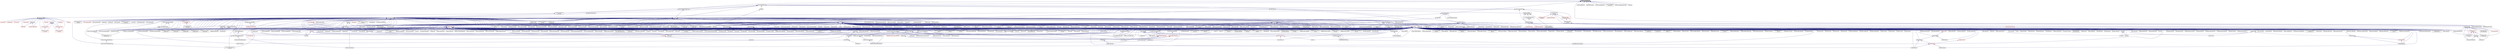 digraph "primary_namespace.hpp"
{
  edge [fontname="Helvetica",fontsize="10",labelfontname="Helvetica",labelfontsize="10"];
  node [fontname="Helvetica",fontsize="10",shape=record];
  Node302 [label="primary_namespace.hpp",height=0.2,width=0.4,color="black", fillcolor="grey75", style="filled", fontcolor="black"];
  Node302 -> Node303 [dir="back",color="midnightblue",fontsize="10",style="solid",fontname="Helvetica"];
  Node303 [label="async_colocated.hpp",height=0.2,width=0.4,color="black", fillcolor="white", style="filled",URL="$d3/d0f/async__colocated_8hpp.html"];
  Node303 -> Node304 [dir="back",color="midnightblue",fontsize="10",style="solid",fontname="Helvetica"];
  Node304 [label="async.hpp",height=0.2,width=0.4,color="black", fillcolor="white", style="filled",URL="$d4/d59/include_2async_8hpp.html"];
  Node304 -> Node305 [dir="back",color="midnightblue",fontsize="10",style="solid",fontname="Helvetica"];
  Node305 [label="allgather.cpp",height=0.2,width=0.4,color="black", fillcolor="white", style="filled",URL="$d7/d06/allgather_8cpp.html"];
  Node304 -> Node306 [dir="back",color="midnightblue",fontsize="10",style="solid",fontname="Helvetica"];
  Node306 [label="allgather_and_gate.cpp",height=0.2,width=0.4,color="black", fillcolor="white", style="filled",URL="$d1/d56/allgather__and__gate_8cpp.html"];
  Node304 -> Node307 [dir="back",color="midnightblue",fontsize="10",style="solid",fontname="Helvetica"];
  Node307 [label="apex_fibonacci.cpp",height=0.2,width=0.4,color="black", fillcolor="white", style="filled",URL="$de/de1/apex__fibonacci_8cpp.html"];
  Node304 -> Node308 [dir="back",color="midnightblue",fontsize="10",style="solid",fontname="Helvetica"];
  Node308 [label="apex_policy_engine\l_active_thread_count.cpp",height=0.2,width=0.4,color="black", fillcolor="white", style="filled",URL="$d5/d01/apex__policy__engine__active__thread__count_8cpp.html"];
  Node304 -> Node309 [dir="back",color="midnightblue",fontsize="10",style="solid",fontname="Helvetica"];
  Node309 [label="apex_policy_engine\l_events.cpp",height=0.2,width=0.4,color="black", fillcolor="white", style="filled",URL="$df/d0f/apex__policy__engine__events_8cpp.html"];
  Node304 -> Node310 [dir="back",color="midnightblue",fontsize="10",style="solid",fontname="Helvetica"];
  Node310 [label="apex_policy_engine\l_periodic.cpp",height=0.2,width=0.4,color="black", fillcolor="white", style="filled",URL="$d5/d7b/apex__policy__engine__periodic_8cpp.html"];
  Node304 -> Node311 [dir="back",color="midnightblue",fontsize="10",style="solid",fontname="Helvetica"];
  Node311 [label="nqueen.hpp",height=0.2,width=0.4,color="black", fillcolor="white", style="filled",URL="$da/dfd/stubs_2nqueen_8hpp.html"];
  Node311 -> Node312 [dir="back",color="midnightblue",fontsize="10",style="solid",fontname="Helvetica"];
  Node312 [label="nqueen.hpp",height=0.2,width=0.4,color="black", fillcolor="white", style="filled",URL="$d0/d07/nqueen_8hpp.html"];
  Node312 -> Node313 [dir="back",color="midnightblue",fontsize="10",style="solid",fontname="Helvetica"];
  Node313 [label="nqueen_client.cpp",height=0.2,width=0.4,color="black", fillcolor="white", style="filled",URL="$d3/d5e/nqueen__client_8cpp.html"];
  Node304 -> Node314 [dir="back",color="midnightblue",fontsize="10",style="solid",fontname="Helvetica"];
  Node314 [label="1d_wave_equation.cpp",height=0.2,width=0.4,color="black", fillcolor="white", style="filled",URL="$da/dab/1d__wave__equation_8cpp.html"];
  Node304 -> Node315 [dir="back",color="midnightblue",fontsize="10",style="solid",fontname="Helvetica"];
  Node315 [label="factorial.cpp",height=0.2,width=0.4,color="black", fillcolor="white", style="filled",URL="$d9/d00/factorial_8cpp.html"];
  Node304 -> Node316 [dir="back",color="midnightblue",fontsize="10",style="solid",fontname="Helvetica"];
  Node316 [label="fibonacci.cpp",height=0.2,width=0.4,color="black", fillcolor="white", style="filled",URL="$d9/d89/fibonacci_8cpp.html"];
  Node304 -> Node317 [dir="back",color="midnightblue",fontsize="10",style="solid",fontname="Helvetica"];
  Node317 [label="fibonacci_one.cpp",height=0.2,width=0.4,color="black", fillcolor="white", style="filled",URL="$d8/d78/fibonacci__one_8cpp.html"];
  Node304 -> Node318 [dir="back",color="midnightblue",fontsize="10",style="solid",fontname="Helvetica"];
  Node318 [label="print_to_console.cpp",height=0.2,width=0.4,color="black", fillcolor="white", style="filled",URL="$d7/de6/print__to__console_8cpp.html"];
  Node304 -> Node319 [dir="back",color="midnightblue",fontsize="10",style="solid",fontname="Helvetica"];
  Node319 [label="quicksort.cpp",height=0.2,width=0.4,color="black", fillcolor="white", style="filled",URL="$d3/d1e/quicksort_8cpp.html"];
  Node304 -> Node320 [dir="back",color="midnightblue",fontsize="10",style="solid",fontname="Helvetica"];
  Node320 [label="sierpinski.cpp",height=0.2,width=0.4,color="black", fillcolor="white", style="filled",URL="$d3/d7e/sierpinski_8cpp.html"];
  Node304 -> Node321 [dir="back",color="midnightblue",fontsize="10",style="solid",fontname="Helvetica"];
  Node321 [label="random_mem_access.hpp",height=0.2,width=0.4,color="black", fillcolor="white", style="filled",URL="$d3/d32/stubs_2random__mem__access_8hpp.html"];
  Node321 -> Node322 [dir="back",color="midnightblue",fontsize="10",style="solid",fontname="Helvetica"];
  Node322 [label="random_mem_access.hpp",height=0.2,width=0.4,color="black", fillcolor="white", style="filled",URL="$db/de8/random__mem__access_8hpp.html"];
  Node322 -> Node323 [dir="back",color="midnightblue",fontsize="10",style="solid",fontname="Helvetica"];
  Node323 [label="random_mem_access_client.cpp",height=0.2,width=0.4,color="black", fillcolor="white", style="filled",URL="$df/d1b/random__mem__access__client_8cpp.html"];
  Node304 -> Node324 [dir="back",color="midnightblue",fontsize="10",style="solid",fontname="Helvetica"];
  Node324 [label="interpolator.cpp",height=0.2,width=0.4,color="black", fillcolor="white", style="filled",URL="$d5/d02/interpolator_8cpp.html"];
  Node304 -> Node325 [dir="back",color="midnightblue",fontsize="10",style="solid",fontname="Helvetica"];
  Node325 [label="simple_central_tuplespace.hpp",height=0.2,width=0.4,color="black", fillcolor="white", style="filled",URL="$d0/d4b/stubs_2simple__central__tuplespace_8hpp.html"];
  Node325 -> Node326 [dir="back",color="midnightblue",fontsize="10",style="solid",fontname="Helvetica"];
  Node326 [label="simple_central_tuplespace.hpp",height=0.2,width=0.4,color="black", fillcolor="white", style="filled",URL="$d5/ddd/simple__central__tuplespace_8hpp.html"];
  Node326 -> Node327 [dir="back",color="midnightblue",fontsize="10",style="solid",fontname="Helvetica"];
  Node327 [label="simple_central_tuplespace\l_client.cpp",height=0.2,width=0.4,color="black", fillcolor="white", style="filled",URL="$d1/d7b/simple__central__tuplespace__client_8cpp.html"];
  Node304 -> Node328 [dir="back",color="midnightblue",fontsize="10",style="solid",fontname="Helvetica"];
  Node328 [label="lcos.hpp",height=0.2,width=0.4,color="black", fillcolor="white", style="filled",URL="$d5/deb/lcos_8hpp.html"];
  Node328 -> Node306 [dir="back",color="midnightblue",fontsize="10",style="solid",fontname="Helvetica"];
  Node328 -> Node329 [dir="back",color="midnightblue",fontsize="10",style="solid",fontname="Helvetica"];
  Node329 [label="apex_balance.cpp",height=0.2,width=0.4,color="black", fillcolor="white", style="filled",URL="$d4/d8e/apex__balance_8cpp.html"];
  Node328 -> Node308 [dir="back",color="midnightblue",fontsize="10",style="solid",fontname="Helvetica"];
  Node328 -> Node309 [dir="back",color="midnightblue",fontsize="10",style="solid",fontname="Helvetica"];
  Node328 -> Node310 [dir="back",color="midnightblue",fontsize="10",style="solid",fontname="Helvetica"];
  Node328 -> Node330 [dir="back",color="midnightblue",fontsize="10",style="solid",fontname="Helvetica"];
  Node330 [label="heartbeat.cpp",height=0.2,width=0.4,color="black", fillcolor="white", style="filled",URL="$d8/d98/heartbeat_8cpp.html"];
  Node328 -> Node331 [dir="back",color="midnightblue",fontsize="10",style="solid",fontname="Helvetica"];
  Node331 [label="hello_world_component.hpp",height=0.2,width=0.4,color="black", fillcolor="white", style="filled",URL="$df/df0/hello__world__component_8hpp.html"];
  Node331 -> Node332 [dir="back",color="midnightblue",fontsize="10",style="solid",fontname="Helvetica"];
  Node332 [label="hello_world_client.cpp",height=0.2,width=0.4,color="black", fillcolor="white", style="filled",URL="$d5/da6/hello__world__client_8cpp.html"];
  Node331 -> Node333 [dir="back",color="midnightblue",fontsize="10",style="solid",fontname="Helvetica"];
  Node333 [label="hello_world_component.cpp",height=0.2,width=0.4,color="black", fillcolor="white", style="filled",URL="$d8/daa/hello__world__component_8cpp.html"];
  Node328 -> Node334 [dir="back",color="midnightblue",fontsize="10",style="solid",fontname="Helvetica"];
  Node334 [label="row.hpp",height=0.2,width=0.4,color="black", fillcolor="white", style="filled",URL="$dc/d69/row_8hpp.html"];
  Node334 -> Node335 [dir="back",color="midnightblue",fontsize="10",style="solid",fontname="Helvetica"];
  Node335 [label="grid.hpp",height=0.2,width=0.4,color="red", fillcolor="white", style="filled",URL="$dc/d8a/grid_8hpp.html"];
  Node335 -> Node336 [dir="back",color="midnightblue",fontsize="10",style="solid",fontname="Helvetica"];
  Node336 [label="jacobi.cpp",height=0.2,width=0.4,color="black", fillcolor="white", style="filled",URL="$d2/d27/jacobi_8cpp.html"];
  Node335 -> Node337 [dir="back",color="midnightblue",fontsize="10",style="solid",fontname="Helvetica"];
  Node337 [label="solver.hpp",height=0.2,width=0.4,color="red", fillcolor="white", style="filled",URL="$db/d9a/server_2solver_8hpp.html"];
  Node337 -> Node339 [dir="back",color="midnightblue",fontsize="10",style="solid",fontname="Helvetica"];
  Node339 [label="solver.cpp",height=0.2,width=0.4,color="black", fillcolor="white", style="filled",URL="$d6/d94/solver_8cpp.html"];
  Node335 -> Node340 [dir="back",color="midnightblue",fontsize="10",style="solid",fontname="Helvetica"];
  Node340 [label="grid.cpp",height=0.2,width=0.4,color="black", fillcolor="white", style="filled",URL="$d6/d1b/jacobi__component_2grid_8cpp.html"];
  Node334 -> Node341 [dir="back",color="midnightblue",fontsize="10",style="solid",fontname="Helvetica"];
  Node341 [label="stencil_iterator.hpp",height=0.2,width=0.4,color="black", fillcolor="white", style="filled",URL="$dc/d5c/server_2stencil__iterator_8hpp.html"];
  Node341 -> Node337 [dir="back",color="midnightblue",fontsize="10",style="solid",fontname="Helvetica"];
  Node341 -> Node342 [dir="back",color="midnightblue",fontsize="10",style="solid",fontname="Helvetica"];
  Node342 [label="stencil_iterator.cpp",height=0.2,width=0.4,color="black", fillcolor="white", style="filled",URL="$d6/de1/server_2stencil__iterator_8cpp.html"];
  Node341 -> Node343 [dir="back",color="midnightblue",fontsize="10",style="solid",fontname="Helvetica"];
  Node343 [label="stencil_iterator.cpp",height=0.2,width=0.4,color="black", fillcolor="white", style="filled",URL="$d7/d71/stencil__iterator_8cpp.html"];
  Node334 -> Node340 [dir="back",color="midnightblue",fontsize="10",style="solid",fontname="Helvetica"];
  Node328 -> Node344 [dir="back",color="midnightblue",fontsize="10",style="solid",fontname="Helvetica"];
  Node344 [label="stencil_iterator.hpp",height=0.2,width=0.4,color="black", fillcolor="white", style="filled",URL="$d4/dc8/stencil__iterator_8hpp.html"];
  Node344 -> Node337 [dir="back",color="midnightblue",fontsize="10",style="solid",fontname="Helvetica"];
  Node344 -> Node341 [dir="back",color="midnightblue",fontsize="10",style="solid",fontname="Helvetica"];
  Node344 -> Node343 [dir="back",color="midnightblue",fontsize="10",style="solid",fontname="Helvetica"];
  Node328 -> Node341 [dir="back",color="midnightblue",fontsize="10",style="solid",fontname="Helvetica"];
  Node328 -> Node345 [dir="back",color="midnightblue",fontsize="10",style="solid",fontname="Helvetica"];
  Node345 [label="jacobi_hpx.cpp",height=0.2,width=0.4,color="black", fillcolor="white", style="filled",URL="$d8/d72/jacobi__hpx_8cpp.html"];
  Node328 -> Node346 [dir="back",color="midnightblue",fontsize="10",style="solid",fontname="Helvetica"];
  Node346 [label="jacobi_nonuniform_hpx.cpp",height=0.2,width=0.4,color="black", fillcolor="white", style="filled",URL="$de/d56/jacobi__nonuniform__hpx_8cpp.html"];
  Node328 -> Node347 [dir="back",color="midnightblue",fontsize="10",style="solid",fontname="Helvetica"];
  Node347 [label="enumerate_threads.cpp",height=0.2,width=0.4,color="black", fillcolor="white", style="filled",URL="$d3/dd4/enumerate__threads_8cpp.html"];
  Node328 -> Node348 [dir="back",color="midnightblue",fontsize="10",style="solid",fontname="Helvetica"];
  Node348 [label="fibonacci_await.cpp",height=0.2,width=0.4,color="black", fillcolor="white", style="filled",URL="$dc/d1c/fibonacci__await_8cpp.html"];
  Node328 -> Node349 [dir="back",color="midnightblue",fontsize="10",style="solid",fontname="Helvetica"];
  Node349 [label="fibonacci_dataflow.cpp",height=0.2,width=0.4,color="black", fillcolor="white", style="filled",URL="$df/d3d/fibonacci__dataflow_8cpp.html"];
  Node328 -> Node350 [dir="back",color="midnightblue",fontsize="10",style="solid",fontname="Helvetica"];
  Node350 [label="fibonacci_futures.cpp",height=0.2,width=0.4,color="black", fillcolor="white", style="filled",URL="$d6/de3/fibonacci__futures_8cpp.html"];
  Node328 -> Node351 [dir="back",color="midnightblue",fontsize="10",style="solid",fontname="Helvetica"];
  Node351 [label="fibonacci_futures_distributed.cpp",height=0.2,width=0.4,color="black", fillcolor="white", style="filled",URL="$d1/dc9/fibonacci__futures__distributed_8cpp.html"];
  Node328 -> Node352 [dir="back",color="midnightblue",fontsize="10",style="solid",fontname="Helvetica"];
  Node352 [label="fractals.cpp",height=0.2,width=0.4,color="black", fillcolor="white", style="filled",URL="$d8/d58/fractals_8cpp.html"];
  Node328 -> Node353 [dir="back",color="midnightblue",fontsize="10",style="solid",fontname="Helvetica"];
  Node353 [label="fractals_executor.cpp",height=0.2,width=0.4,color="black", fillcolor="white", style="filled",URL="$d9/da9/fractals__executor_8cpp.html"];
  Node328 -> Node354 [dir="back",color="midnightblue",fontsize="10",style="solid",fontname="Helvetica"];
  Node354 [label="fractals_struct.cpp",height=0.2,width=0.4,color="black", fillcolor="white", style="filled",URL="$d8/d2f/fractals__struct_8cpp.html"];
  Node328 -> Node355 [dir="back",color="midnightblue",fontsize="10",style="solid",fontname="Helvetica"];
  Node355 [label="hello_world.cpp",height=0.2,width=0.4,color="black", fillcolor="white", style="filled",URL="$d0/d67/hello__world_8cpp.html"];
  Node328 -> Node356 [dir="back",color="midnightblue",fontsize="10",style="solid",fontname="Helvetica"];
  Node356 [label="latch_local.cpp",height=0.2,width=0.4,color="black", fillcolor="white", style="filled",URL="$dd/dd3/latch__local_8cpp.html"];
  Node328 -> Node357 [dir="back",color="midnightblue",fontsize="10",style="solid",fontname="Helvetica"];
  Node357 [label="latch_remote.cpp",height=0.2,width=0.4,color="black", fillcolor="white", style="filled",URL="$df/d59/latch__remote_8cpp.html"];
  Node328 -> Node358 [dir="back",color="midnightblue",fontsize="10",style="solid",fontname="Helvetica"];
  Node358 [label="local_channel.cpp",height=0.2,width=0.4,color="black", fillcolor="white", style="filled",URL="$d0/d3e/local__channel_8cpp.html"];
  Node328 -> Node359 [dir="back",color="midnightblue",fontsize="10",style="solid",fontname="Helvetica"];
  Node359 [label="pingpong.cpp",height=0.2,width=0.4,color="black", fillcolor="white", style="filled",URL="$dd/d4d/pingpong_8cpp.html"];
  Node328 -> Node360 [dir="back",color="midnightblue",fontsize="10",style="solid",fontname="Helvetica"];
  Node360 [label="shared_mutex.cpp",height=0.2,width=0.4,color="black", fillcolor="white", style="filled",URL="$da/d0b/shared__mutex_8cpp.html"];
  Node328 -> Node361 [dir="back",color="midnightblue",fontsize="10",style="solid",fontname="Helvetica"];
  Node361 [label="wait_composition.cpp",height=0.2,width=0.4,color="black", fillcolor="white", style="filled",URL="$d6/d13/wait__composition_8cpp.html"];
  Node328 -> Node362 [dir="back",color="midnightblue",fontsize="10",style="solid",fontname="Helvetica"];
  Node362 [label="sheneos_compare.cpp",height=0.2,width=0.4,color="black", fillcolor="white", style="filled",URL="$dc/d11/sheneos__compare_8cpp.html"];
  Node328 -> Node363 [dir="back",color="midnightblue",fontsize="10",style="solid",fontname="Helvetica"];
  Node363 [label="spell_check_file.cpp",height=0.2,width=0.4,color="black", fillcolor="white", style="filled",URL="$df/df7/spell__check__file_8cpp.html"];
  Node328 -> Node364 [dir="back",color="midnightblue",fontsize="10",style="solid",fontname="Helvetica"];
  Node364 [label="spell_check_simple.cpp",height=0.2,width=0.4,color="black", fillcolor="white", style="filled",URL="$dd/d54/spell__check__simple_8cpp.html"];
  Node328 -> Node327 [dir="back",color="midnightblue",fontsize="10",style="solid",fontname="Helvetica"];
  Node328 -> Node365 [dir="back",color="midnightblue",fontsize="10",style="solid",fontname="Helvetica"];
  Node365 [label="hpx.hpp",height=0.2,width=0.4,color="red", fillcolor="white", style="filled",URL="$d0/daa/hpx_8hpp.html"];
  Node365 -> Node366 [dir="back",color="midnightblue",fontsize="10",style="solid",fontname="Helvetica"];
  Node366 [label="1d_stencil_1.cpp",height=0.2,width=0.4,color="black", fillcolor="white", style="filled",URL="$d2/db1/1d__stencil__1_8cpp.html"];
  Node365 -> Node367 [dir="back",color="midnightblue",fontsize="10",style="solid",fontname="Helvetica"];
  Node367 [label="1d_stencil_2.cpp",height=0.2,width=0.4,color="black", fillcolor="white", style="filled",URL="$d3/dd1/1d__stencil__2_8cpp.html"];
  Node365 -> Node368 [dir="back",color="midnightblue",fontsize="10",style="solid",fontname="Helvetica"];
  Node368 [label="1d_stencil_3.cpp",height=0.2,width=0.4,color="black", fillcolor="white", style="filled",URL="$db/d19/1d__stencil__3_8cpp.html"];
  Node365 -> Node369 [dir="back",color="midnightblue",fontsize="10",style="solid",fontname="Helvetica"];
  Node369 [label="1d_stencil_4.cpp",height=0.2,width=0.4,color="black", fillcolor="white", style="filled",URL="$d1/d7d/1d__stencil__4_8cpp.html"];
  Node365 -> Node370 [dir="back",color="midnightblue",fontsize="10",style="solid",fontname="Helvetica"];
  Node370 [label="1d_stencil_4_parallel.cpp",height=0.2,width=0.4,color="black", fillcolor="white", style="filled",URL="$d6/d05/1d__stencil__4__parallel_8cpp.html"];
  Node365 -> Node371 [dir="back",color="midnightblue",fontsize="10",style="solid",fontname="Helvetica"];
  Node371 [label="1d_stencil_4_repart.cpp",height=0.2,width=0.4,color="black", fillcolor="white", style="filled",URL="$d0/d6b/1d__stencil__4__repart_8cpp.html"];
  Node365 -> Node372 [dir="back",color="midnightblue",fontsize="10",style="solid",fontname="Helvetica"];
  Node372 [label="1d_stencil_4_throttle.cpp",height=0.2,width=0.4,color="black", fillcolor="white", style="filled",URL="$d6/de5/1d__stencil__4__throttle_8cpp.html"];
  Node365 -> Node373 [dir="back",color="midnightblue",fontsize="10",style="solid",fontname="Helvetica"];
  Node373 [label="1d_stencil_5.cpp",height=0.2,width=0.4,color="black", fillcolor="white", style="filled",URL="$d7/d2a/1d__stencil__5_8cpp.html"];
  Node365 -> Node374 [dir="back",color="midnightblue",fontsize="10",style="solid",fontname="Helvetica"];
  Node374 [label="1d_stencil_6.cpp",height=0.2,width=0.4,color="black", fillcolor="white", style="filled",URL="$db/de7/1d__stencil__6_8cpp.html"];
  Node365 -> Node375 [dir="back",color="midnightblue",fontsize="10",style="solid",fontname="Helvetica"];
  Node375 [label="1d_stencil_7.cpp",height=0.2,width=0.4,color="black", fillcolor="white", style="filled",URL="$d4/d5a/1d__stencil__7_8cpp.html"];
  Node365 -> Node376 [dir="back",color="midnightblue",fontsize="10",style="solid",fontname="Helvetica"];
  Node376 [label="1d_stencil_8.cpp",height=0.2,width=0.4,color="black", fillcolor="white", style="filled",URL="$df/de0/1d__stencil__8_8cpp.html"];
  Node365 -> Node377 [dir="back",color="midnightblue",fontsize="10",style="solid",fontname="Helvetica"];
  Node377 [label="accumulator.cpp",height=0.2,width=0.4,color="black", fillcolor="white", style="filled",URL="$d1/d81/accumulator_8cpp.html"];
  Node365 -> Node378 [dir="back",color="midnightblue",fontsize="10",style="solid",fontname="Helvetica"];
  Node378 [label="accumulator.hpp",height=0.2,width=0.4,color="black", fillcolor="white", style="filled",URL="$d4/d9d/server_2accumulator_8hpp.html"];
  Node378 -> Node377 [dir="back",color="midnightblue",fontsize="10",style="solid",fontname="Helvetica"];
  Node378 -> Node379 [dir="back",color="midnightblue",fontsize="10",style="solid",fontname="Helvetica"];
  Node379 [label="accumulator.hpp",height=0.2,width=0.4,color="red", fillcolor="white", style="filled",URL="$d8/d5e/accumulator_8hpp.html"];
  Node365 -> Node381 [dir="back",color="midnightblue",fontsize="10",style="solid",fontname="Helvetica"];
  Node381 [label="template_function_accumulator.hpp",height=0.2,width=0.4,color="black", fillcolor="white", style="filled",URL="$d7/da6/server_2template__function__accumulator_8hpp.html"];
  Node381 -> Node382 [dir="back",color="midnightblue",fontsize="10",style="solid",fontname="Helvetica"];
  Node382 [label="template_function_accumulator.cpp",height=0.2,width=0.4,color="black", fillcolor="white", style="filled",URL="$d5/d02/template__function__accumulator_8cpp.html"];
  Node381 -> Node383 [dir="back",color="midnightblue",fontsize="10",style="solid",fontname="Helvetica"];
  Node383 [label="template_function_accumulator.hpp",height=0.2,width=0.4,color="red", fillcolor="white", style="filled",URL="$d3/de9/template__function__accumulator_8hpp.html"];
  Node365 -> Node385 [dir="back",color="midnightblue",fontsize="10",style="solid",fontname="Helvetica"];
  Node385 [label="template_accumulator.cpp",height=0.2,width=0.4,color="black", fillcolor="white", style="filled",URL="$d0/d4a/template__accumulator_8cpp.html"];
  Node365 -> Node382 [dir="back",color="midnightblue",fontsize="10",style="solid",fontname="Helvetica"];
  Node365 -> Node383 [dir="back",color="midnightblue",fontsize="10",style="solid",fontname="Helvetica"];
  Node365 -> Node386 [dir="back",color="midnightblue",fontsize="10",style="solid",fontname="Helvetica"];
  Node386 [label="allgather_module.cpp",height=0.2,width=0.4,color="black", fillcolor="white", style="filled",URL="$df/de4/allgather__module_8cpp.html"];
  Node365 -> Node305 [dir="back",color="midnightblue",fontsize="10",style="solid",fontname="Helvetica"];
  Node365 -> Node306 [dir="back",color="midnightblue",fontsize="10",style="solid",fontname="Helvetica"];
  Node365 -> Node387 [dir="back",color="midnightblue",fontsize="10",style="solid",fontname="Helvetica"];
  Node387 [label="ag_client.cpp",height=0.2,width=0.4,color="black", fillcolor="white", style="filled",URL="$d4/d5d/ag__client_8cpp.html"];
  Node365 -> Node388 [dir="back",color="midnightblue",fontsize="10",style="solid",fontname="Helvetica"];
  Node388 [label="hpx_thread_phase.cpp",height=0.2,width=0.4,color="black", fillcolor="white", style="filled",URL="$d5/dca/hpx__thread__phase_8cpp.html"];
  Node365 -> Node389 [dir="back",color="midnightblue",fontsize="10",style="solid",fontname="Helvetica"];
  Node389 [label="os_thread_num.cpp",height=0.2,width=0.4,color="black", fillcolor="white", style="filled",URL="$d2/dfb/os__thread__num_8cpp.html"];
  Node365 -> Node390 [dir="back",color="midnightblue",fontsize="10",style="solid",fontname="Helvetica"];
  Node390 [label="cancelable_action.cpp",height=0.2,width=0.4,color="black", fillcolor="white", style="filled",URL="$d5/d0c/cancelable__action_8cpp.html"];
  Node365 -> Node391 [dir="back",color="midnightblue",fontsize="10",style="solid",fontname="Helvetica"];
  Node391 [label="cancelable_action.hpp",height=0.2,width=0.4,color="black", fillcolor="white", style="filled",URL="$d5/d4d/server_2cancelable__action_8hpp.html"];
  Node391 -> Node390 [dir="back",color="midnightblue",fontsize="10",style="solid",fontname="Helvetica"];
  Node391 -> Node392 [dir="back",color="midnightblue",fontsize="10",style="solid",fontname="Helvetica"];
  Node392 [label="cancelable_action.hpp",height=0.2,width=0.4,color="black", fillcolor="white", style="filled",URL="$d0/da3/stubs_2cancelable__action_8hpp.html"];
  Node392 -> Node393 [dir="back",color="midnightblue",fontsize="10",style="solid",fontname="Helvetica"];
  Node393 [label="cancelable_action.hpp",height=0.2,width=0.4,color="black", fillcolor="white", style="filled",URL="$d6/d28/cancelable__action_8hpp.html"];
  Node393 -> Node394 [dir="back",color="midnightblue",fontsize="10",style="solid",fontname="Helvetica"];
  Node394 [label="cancelable_action_client.cpp",height=0.2,width=0.4,color="black", fillcolor="white", style="filled",URL="$d1/db8/cancelable__action__client_8cpp.html"];
  Node365 -> Node392 [dir="back",color="midnightblue",fontsize="10",style="solid",fontname="Helvetica"];
  Node365 -> Node394 [dir="back",color="midnightblue",fontsize="10",style="solid",fontname="Helvetica"];
  Node365 -> Node395 [dir="back",color="midnightblue",fontsize="10",style="solid",fontname="Helvetica"];
  Node395 [label="cublas_matmul.cpp",height=0.2,width=0.4,color="black", fillcolor="white", style="filled",URL="$dd/d84/cublas__matmul_8cpp.html"];
  Node365 -> Node396 [dir="back",color="midnightblue",fontsize="10",style="solid",fontname="Helvetica"];
  Node396 [label="win_perf_counters.cpp",height=0.2,width=0.4,color="black", fillcolor="white", style="filled",URL="$d8/d11/win__perf__counters_8cpp.html"];
  Node365 -> Node397 [dir="back",color="midnightblue",fontsize="10",style="solid",fontname="Helvetica"];
  Node397 [label="win_perf_counters.hpp",height=0.2,width=0.4,color="black", fillcolor="white", style="filled",URL="$d5/da7/win__perf__counters_8hpp.html"];
  Node365 -> Node331 [dir="back",color="midnightblue",fontsize="10",style="solid",fontname="Helvetica"];
  Node365 -> Node398 [dir="back",color="midnightblue",fontsize="10",style="solid",fontname="Helvetica"];
  Node398 [label="interpolate1d.cpp",height=0.2,width=0.4,color="black", fillcolor="white", style="filled",URL="$d0/d05/interpolate1d_8cpp.html"];
  Node365 -> Node399 [dir="back",color="midnightblue",fontsize="10",style="solid",fontname="Helvetica"];
  Node399 [label="partition.hpp",height=0.2,width=0.4,color="black", fillcolor="white", style="filled",URL="$d0/d7a/examples_2interpolate1d_2interpolate1d_2partition_8hpp.html"];
  Node399 -> Node398 [dir="back",color="midnightblue",fontsize="10",style="solid",fontname="Helvetica"];
  Node399 -> Node400 [dir="back",color="midnightblue",fontsize="10",style="solid",fontname="Helvetica"];
  Node400 [label="interpolate1d.hpp",height=0.2,width=0.4,color="red", fillcolor="white", style="filled",URL="$d4/dc7/interpolate1d_8hpp.html"];
  Node400 -> Node398 [dir="back",color="midnightblue",fontsize="10",style="solid",fontname="Helvetica"];
  Node365 -> Node402 [dir="back",color="midnightblue",fontsize="10",style="solid",fontname="Helvetica"];
  Node402 [label="partition.hpp",height=0.2,width=0.4,color="black", fillcolor="white", style="filled",URL="$d0/dff/examples_2interpolate1d_2interpolate1d_2server_2partition_8hpp.html"];
  Node402 -> Node399 [dir="back",color="midnightblue",fontsize="10",style="solid",fontname="Helvetica"];
  Node402 -> Node403 [dir="back",color="midnightblue",fontsize="10",style="solid",fontname="Helvetica"];
  Node403 [label="partition.cpp",height=0.2,width=0.4,color="black", fillcolor="white", style="filled",URL="$d0/d4f/examples_2interpolate1d_2interpolate1d_2server_2partition_8cpp.html"];
  Node365 -> Node400 [dir="back",color="midnightblue",fontsize="10",style="solid",fontname="Helvetica"];
  Node365 -> Node404 [dir="back",color="midnightblue",fontsize="10",style="solid",fontname="Helvetica"];
  Node404 [label="read_values.cpp",height=0.2,width=0.4,color="black", fillcolor="white", style="filled",URL="$d0/d8c/interpolate1d_2interpolate1d_2read__values_8cpp.html"];
  Node365 -> Node403 [dir="back",color="midnightblue",fontsize="10",style="solid",fontname="Helvetica"];
  Node365 -> Node336 [dir="back",color="midnightblue",fontsize="10",style="solid",fontname="Helvetica"];
  Node365 -> Node340 [dir="back",color="midnightblue",fontsize="10",style="solid",fontname="Helvetica"];
  Node365 -> Node405 [dir="back",color="midnightblue",fontsize="10",style="solid",fontname="Helvetica"];
  Node405 [label="row.cpp",height=0.2,width=0.4,color="black", fillcolor="white", style="filled",URL="$d3/d86/server_2row_8cpp.html"];
  Node365 -> Node339 [dir="back",color="midnightblue",fontsize="10",style="solid",fontname="Helvetica"];
  Node365 -> Node342 [dir="back",color="midnightblue",fontsize="10",style="solid",fontname="Helvetica"];
  Node365 -> Node343 [dir="back",color="midnightblue",fontsize="10",style="solid",fontname="Helvetica"];
  Node365 -> Node406 [dir="back",color="midnightblue",fontsize="10",style="solid",fontname="Helvetica"];
  Node406 [label="jacobi.cpp",height=0.2,width=0.4,color="black", fillcolor="white", style="filled",URL="$d3/d44/smp_2jacobi_8cpp.html"];
  Node365 -> Node345 [dir="back",color="midnightblue",fontsize="10",style="solid",fontname="Helvetica"];
  Node365 -> Node407 [dir="back",color="midnightblue",fontsize="10",style="solid",fontname="Helvetica"];
  Node407 [label="jacobi_nonuniform.cpp",height=0.2,width=0.4,color="black", fillcolor="white", style="filled",URL="$dd/ddc/jacobi__nonuniform_8cpp.html"];
  Node365 -> Node346 [dir="back",color="midnightblue",fontsize="10",style="solid",fontname="Helvetica"];
  Node365 -> Node408 [dir="back",color="midnightblue",fontsize="10",style="solid",fontname="Helvetica"];
  Node408 [label="nqueen.cpp",height=0.2,width=0.4,color="black", fillcolor="white", style="filled",URL="$db/dca/nqueen_8cpp.html"];
  Node365 -> Node409 [dir="back",color="midnightblue",fontsize="10",style="solid",fontname="Helvetica"];
  Node409 [label="nqueen.hpp",height=0.2,width=0.4,color="black", fillcolor="white", style="filled",URL="$de/d58/server_2nqueen_8hpp.html"];
  Node409 -> Node408 [dir="back",color="midnightblue",fontsize="10",style="solid",fontname="Helvetica"];
  Node409 -> Node311 [dir="back",color="midnightblue",fontsize="10",style="solid",fontname="Helvetica"];
  Node365 -> Node313 [dir="back",color="midnightblue",fontsize="10",style="solid",fontname="Helvetica"];
  Node365 -> Node410 [dir="back",color="midnightblue",fontsize="10",style="solid",fontname="Helvetica"];
  Node410 [label="sine.cpp",height=0.2,width=0.4,color="black", fillcolor="white", style="filled",URL="$d3/d0d/server_2sine_8cpp.html"];
  Node365 -> Node411 [dir="back",color="midnightblue",fontsize="10",style="solid",fontname="Helvetica"];
  Node411 [label="sine.hpp",height=0.2,width=0.4,color="black", fillcolor="white", style="filled",URL="$d8/dac/sine_8hpp.html"];
  Node411 -> Node410 [dir="back",color="midnightblue",fontsize="10",style="solid",fontname="Helvetica"];
  Node411 -> Node412 [dir="back",color="midnightblue",fontsize="10",style="solid",fontname="Helvetica"];
  Node412 [label="sine.cpp",height=0.2,width=0.4,color="black", fillcolor="white", style="filled",URL="$d5/dd8/sine_8cpp.html"];
  Node365 -> Node412 [dir="back",color="midnightblue",fontsize="10",style="solid",fontname="Helvetica"];
  Node365 -> Node413 [dir="back",color="midnightblue",fontsize="10",style="solid",fontname="Helvetica"];
  Node413 [label="sine_client.cpp",height=0.2,width=0.4,color="black", fillcolor="white", style="filled",URL="$db/d62/sine__client_8cpp.html"];
  Node365 -> Node414 [dir="back",color="midnightblue",fontsize="10",style="solid",fontname="Helvetica"];
  Node414 [label="qt.cpp",height=0.2,width=0.4,color="black", fillcolor="white", style="filled",URL="$df/d90/qt_8cpp.html"];
  Node365 -> Node415 [dir="back",color="midnightblue",fontsize="10",style="solid",fontname="Helvetica"];
  Node415 [label="queue_client.cpp",height=0.2,width=0.4,color="black", fillcolor="white", style="filled",URL="$d7/d96/queue__client_8cpp.html"];
  Node365 -> Node416 [dir="back",color="midnightblue",fontsize="10",style="solid",fontname="Helvetica"];
  Node416 [label="customize_async.cpp",height=0.2,width=0.4,color="black", fillcolor="white", style="filled",URL="$d0/d82/customize__async_8cpp.html"];
  Node365 -> Node417 [dir="back",color="midnightblue",fontsize="10",style="solid",fontname="Helvetica"];
  Node417 [label="data_actions.cpp",height=0.2,width=0.4,color="black", fillcolor="white", style="filled",URL="$dc/d68/data__actions_8cpp.html"];
  Node365 -> Node418 [dir="back",color="midnightblue",fontsize="10",style="solid",fontname="Helvetica"];
  Node418 [label="error_handling.cpp",height=0.2,width=0.4,color="black", fillcolor="white", style="filled",URL="$d9/d96/error__handling_8cpp.html"];
  Node365 -> Node419 [dir="back",color="midnightblue",fontsize="10",style="solid",fontname="Helvetica"];
  Node419 [label="event_synchronization.cpp",height=0.2,width=0.4,color="black", fillcolor="white", style="filled",URL="$d0/d35/event__synchronization_8cpp.html"];
  Node365 -> Node315 [dir="back",color="midnightblue",fontsize="10",style="solid",fontname="Helvetica"];
  Node365 -> Node420 [dir="back",color="midnightblue",fontsize="10",style="solid",fontname="Helvetica"];
  Node420 [label="file_serialization.cpp",height=0.2,width=0.4,color="black", fillcolor="white", style="filled",URL="$de/d58/file__serialization_8cpp.html"];
  Node365 -> Node421 [dir="back",color="midnightblue",fontsize="10",style="solid",fontname="Helvetica"];
  Node421 [label="init_globally.cpp",height=0.2,width=0.4,color="black", fillcolor="white", style="filled",URL="$d6/dad/init__globally_8cpp.html"];
  Node365 -> Node422 [dir="back",color="midnightblue",fontsize="10",style="solid",fontname="Helvetica"];
  Node422 [label="interest_calculator.cpp",height=0.2,width=0.4,color="black", fillcolor="white", style="filled",URL="$d2/d86/interest__calculator_8cpp.html"];
  Node365 -> Node423 [dir="back",color="midnightblue",fontsize="10",style="solid",fontname="Helvetica"];
  Node423 [label="non_atomic_rma.cpp",height=0.2,width=0.4,color="black", fillcolor="white", style="filled",URL="$d7/d8b/non__atomic__rma_8cpp.html"];
  Node365 -> Node424 [dir="back",color="midnightblue",fontsize="10",style="solid",fontname="Helvetica"];
  Node424 [label="partitioned_vector\l_spmd_foreach.cpp",height=0.2,width=0.4,color="black", fillcolor="white", style="filled",URL="$db/d7c/partitioned__vector__spmd__foreach_8cpp.html"];
  Node365 -> Node425 [dir="back",color="midnightblue",fontsize="10",style="solid",fontname="Helvetica"];
  Node425 [label="pipeline1.cpp",height=0.2,width=0.4,color="black", fillcolor="white", style="filled",URL="$d5/d77/pipeline1_8cpp.html"];
  Node365 -> Node319 [dir="back",color="midnightblue",fontsize="10",style="solid",fontname="Helvetica"];
  Node365 -> Node426 [dir="back",color="midnightblue",fontsize="10",style="solid",fontname="Helvetica"];
  Node426 [label="receive_buffer.cpp",height=0.2,width=0.4,color="black", fillcolor="white", style="filled",URL="$d7/d10/receive__buffer_8cpp.html"];
  Node365 -> Node427 [dir="back",color="midnightblue",fontsize="10",style="solid",fontname="Helvetica"];
  Node427 [label="safe_object.cpp",height=0.2,width=0.4,color="black", fillcolor="white", style="filled",URL="$dd/d52/safe__object_8cpp.html"];
  Node365 -> Node428 [dir="back",color="midnightblue",fontsize="10",style="solid",fontname="Helvetica"];
  Node428 [label="sort_by_key_demo.cpp",height=0.2,width=0.4,color="black", fillcolor="white", style="filled",URL="$da/d20/sort__by__key__demo_8cpp.html"];
  Node365 -> Node429 [dir="back",color="midnightblue",fontsize="10",style="solid",fontname="Helvetica"];
  Node429 [label="timed_wake.cpp",height=0.2,width=0.4,color="black", fillcolor="white", style="filled",URL="$d8/df9/timed__wake_8cpp.html"];
  Node365 -> Node430 [dir="back",color="midnightblue",fontsize="10",style="solid",fontname="Helvetica"];
  Node430 [label="vector_counting_dotproduct.cpp",height=0.2,width=0.4,color="black", fillcolor="white", style="filled",URL="$df/de9/vector__counting__dotproduct_8cpp.html"];
  Node365 -> Node431 [dir="back",color="midnightblue",fontsize="10",style="solid",fontname="Helvetica"];
  Node431 [label="vector_zip_dotproduct.cpp",height=0.2,width=0.4,color="black", fillcolor="white", style="filled",URL="$dc/d18/vector__zip__dotproduct_8cpp.html"];
  Node365 -> Node432 [dir="back",color="midnightblue",fontsize="10",style="solid",fontname="Helvetica"];
  Node432 [label="zerocopy_rdma.cpp",height=0.2,width=0.4,color="black", fillcolor="white", style="filled",URL="$d1/dad/zerocopy__rdma_8cpp.html"];
  Node365 -> Node433 [dir="back",color="midnightblue",fontsize="10",style="solid",fontname="Helvetica"];
  Node433 [label="random_mem_access.cpp",height=0.2,width=0.4,color="black", fillcolor="white", style="filled",URL="$d1/d51/random__mem__access_8cpp.html"];
  Node365 -> Node434 [dir="back",color="midnightblue",fontsize="10",style="solid",fontname="Helvetica"];
  Node434 [label="random_mem_access.hpp",height=0.2,width=0.4,color="black", fillcolor="white", style="filled",URL="$d0/d19/server_2random__mem__access_8hpp.html"];
  Node434 -> Node433 [dir="back",color="midnightblue",fontsize="10",style="solid",fontname="Helvetica"];
  Node434 -> Node321 [dir="back",color="midnightblue",fontsize="10",style="solid",fontname="Helvetica"];
  Node365 -> Node323 [dir="back",color="midnightblue",fontsize="10",style="solid",fontname="Helvetica"];
  Node365 -> Node435 [dir="back",color="midnightblue",fontsize="10",style="solid",fontname="Helvetica"];
  Node435 [label="oversubscribing_resource\l_partitioner.cpp",height=0.2,width=0.4,color="black", fillcolor="white", style="filled",URL="$dd/dee/oversubscribing__resource__partitioner_8cpp.html"];
  Node365 -> Node436 [dir="back",color="midnightblue",fontsize="10",style="solid",fontname="Helvetica"];
  Node436 [label="simple_resource_partitioner.cpp",height=0.2,width=0.4,color="black", fillcolor="white", style="filled",URL="$d5/df9/simple__resource__partitioner_8cpp.html"];
  Node365 -> Node437 [dir="back",color="midnightblue",fontsize="10",style="solid",fontname="Helvetica"];
  Node437 [label="dimension.hpp",height=0.2,width=0.4,color="red", fillcolor="white", style="filled",URL="$d6/d39/sheneos_2sheneos_2dimension_8hpp.html"];
  Node437 -> Node442 [dir="back",color="midnightblue",fontsize="10",style="solid",fontname="Helvetica"];
  Node442 [label="partition3d.hpp",height=0.2,width=0.4,color="black", fillcolor="white", style="filled",URL="$dd/dbf/server_2partition3d_8hpp.html"];
  Node442 -> Node443 [dir="back",color="midnightblue",fontsize="10",style="solid",fontname="Helvetica"];
  Node443 [label="partition3d.hpp",height=0.2,width=0.4,color="black", fillcolor="white", style="filled",URL="$d1/d50/partition3d_8hpp.html"];
  Node443 -> Node324 [dir="back",color="midnightblue",fontsize="10",style="solid",fontname="Helvetica"];
  Node443 -> Node444 [dir="back",color="midnightblue",fontsize="10",style="solid",fontname="Helvetica"];
  Node444 [label="interpolator.hpp",height=0.2,width=0.4,color="red", fillcolor="white", style="filled",URL="$dc/d3b/interpolator_8hpp.html"];
  Node444 -> Node324 [dir="back",color="midnightblue",fontsize="10",style="solid",fontname="Helvetica"];
  Node444 -> Node362 [dir="back",color="midnightblue",fontsize="10",style="solid",fontname="Helvetica"];
  Node444 -> Node446 [dir="back",color="midnightblue",fontsize="10",style="solid",fontname="Helvetica"];
  Node446 [label="sheneos_test.cpp",height=0.2,width=0.4,color="black", fillcolor="white", style="filled",URL="$d4/d6e/sheneos__test_8cpp.html"];
  Node442 -> Node441 [dir="back",color="midnightblue",fontsize="10",style="solid",fontname="Helvetica"];
  Node441 [label="partition3d.cpp",height=0.2,width=0.4,color="black", fillcolor="white", style="filled",URL="$de/d70/partition3d_8cpp.html"];
  Node365 -> Node324 [dir="back",color="midnightblue",fontsize="10",style="solid",fontname="Helvetica"];
  Node365 -> Node443 [dir="back",color="midnightblue",fontsize="10",style="solid",fontname="Helvetica"];
  Node365 -> Node442 [dir="back",color="midnightblue",fontsize="10",style="solid",fontname="Helvetica"];
  Node365 -> Node444 [dir="back",color="midnightblue",fontsize="10",style="solid",fontname="Helvetica"];
  Node365 -> Node447 [dir="back",color="midnightblue",fontsize="10",style="solid",fontname="Helvetica"];
  Node447 [label="configuration.hpp",height=0.2,width=0.4,color="red", fillcolor="white", style="filled",URL="$dc/d0a/configuration_8hpp.html"];
  Node447 -> Node444 [dir="back",color="midnightblue",fontsize="10",style="solid",fontname="Helvetica"];
  Node365 -> Node440 [dir="back",color="midnightblue",fontsize="10",style="solid",fontname="Helvetica"];
  Node440 [label="read_values.cpp",height=0.2,width=0.4,color="black", fillcolor="white", style="filled",URL="$d7/da4/sheneos_2sheneos_2read__values_8cpp.html"];
  Node365 -> Node441 [dir="back",color="midnightblue",fontsize="10",style="solid",fontname="Helvetica"];
  Node365 -> Node446 [dir="back",color="midnightblue",fontsize="10",style="solid",fontname="Helvetica"];
  Node365 -> Node449 [dir="back",color="midnightblue",fontsize="10",style="solid",fontname="Helvetica"];
  Node449 [label="startup_shutdown.cpp",height=0.2,width=0.4,color="black", fillcolor="white", style="filled",URL="$d3/dfc/server_2startup__shutdown_8cpp.html"];
  Node365 -> Node450 [dir="back",color="midnightblue",fontsize="10",style="solid",fontname="Helvetica"];
  Node450 [label="startup_shutdown.cpp",height=0.2,width=0.4,color="black", fillcolor="white", style="filled",URL="$d0/ddb/startup__shutdown_8cpp.html"];
  Node365 -> Node451 [dir="back",color="midnightblue",fontsize="10",style="solid",fontname="Helvetica"];
  Node451 [label="spin.cpp",height=0.2,width=0.4,color="black", fillcolor="white", style="filled",URL="$d7/df2/spin_8cpp.html"];
  Node365 -> Node452 [dir="back",color="midnightblue",fontsize="10",style="solid",fontname="Helvetica"];
  Node452 [label="throttle.cpp",height=0.2,width=0.4,color="black", fillcolor="white", style="filled",URL="$de/d56/server_2throttle_8cpp.html"];
  Node365 -> Node453 [dir="back",color="midnightblue",fontsize="10",style="solid",fontname="Helvetica"];
  Node453 [label="throttle.hpp",height=0.2,width=0.4,color="black", fillcolor="white", style="filled",URL="$db/dc9/server_2throttle_8hpp.html"];
  Node453 -> Node452 [dir="back",color="midnightblue",fontsize="10",style="solid",fontname="Helvetica"];
  Node453 -> Node454 [dir="back",color="midnightblue",fontsize="10",style="solid",fontname="Helvetica"];
  Node454 [label="throttle.hpp",height=0.2,width=0.4,color="black", fillcolor="white", style="filled",URL="$d5/dec/stubs_2throttle_8hpp.html"];
  Node454 -> Node455 [dir="back",color="midnightblue",fontsize="10",style="solid",fontname="Helvetica"];
  Node455 [label="throttle.hpp",height=0.2,width=0.4,color="black", fillcolor="white", style="filled",URL="$d2/d2e/throttle_8hpp.html"];
  Node455 -> Node456 [dir="back",color="midnightblue",fontsize="10",style="solid",fontname="Helvetica"];
  Node456 [label="throttle.cpp",height=0.2,width=0.4,color="black", fillcolor="white", style="filled",URL="$db/d02/throttle_8cpp.html"];
  Node455 -> Node457 [dir="back",color="midnightblue",fontsize="10",style="solid",fontname="Helvetica"];
  Node457 [label="throttle_client.cpp",height=0.2,width=0.4,color="black", fillcolor="white", style="filled",URL="$d0/db7/throttle__client_8cpp.html"];
  Node365 -> Node454 [dir="back",color="midnightblue",fontsize="10",style="solid",fontname="Helvetica"];
  Node365 -> Node456 [dir="back",color="midnightblue",fontsize="10",style="solid",fontname="Helvetica"];
  Node365 -> Node455 [dir="back",color="midnightblue",fontsize="10",style="solid",fontname="Helvetica"];
  Node365 -> Node458 [dir="back",color="midnightblue",fontsize="10",style="solid",fontname="Helvetica"];
  Node458 [label="transpose_await.cpp",height=0.2,width=0.4,color="black", fillcolor="white", style="filled",URL="$de/d68/transpose__await_8cpp.html"];
  Node365 -> Node459 [dir="back",color="midnightblue",fontsize="10",style="solid",fontname="Helvetica"];
  Node459 [label="transpose_block.cpp",height=0.2,width=0.4,color="black", fillcolor="white", style="filled",URL="$d0/de1/transpose__block_8cpp.html"];
  Node365 -> Node460 [dir="back",color="midnightblue",fontsize="10",style="solid",fontname="Helvetica"];
  Node460 [label="transpose_block_numa.cpp",height=0.2,width=0.4,color="black", fillcolor="white", style="filled",URL="$dd/d3b/transpose__block__numa_8cpp.html"];
  Node365 -> Node461 [dir="back",color="midnightblue",fontsize="10",style="solid",fontname="Helvetica"];
  Node461 [label="transpose_serial.cpp",height=0.2,width=0.4,color="black", fillcolor="white", style="filled",URL="$db/d74/transpose__serial_8cpp.html"];
  Node365 -> Node462 [dir="back",color="midnightblue",fontsize="10",style="solid",fontname="Helvetica"];
  Node462 [label="transpose_serial_block.cpp",height=0.2,width=0.4,color="black", fillcolor="white", style="filled",URL="$d8/daa/transpose__serial__block_8cpp.html"];
  Node365 -> Node463 [dir="back",color="midnightblue",fontsize="10",style="solid",fontname="Helvetica"];
  Node463 [label="transpose_serial_vector.cpp",height=0.2,width=0.4,color="black", fillcolor="white", style="filled",URL="$d4/d04/transpose__serial__vector_8cpp.html"];
  Node365 -> Node464 [dir="back",color="midnightblue",fontsize="10",style="solid",fontname="Helvetica"];
  Node464 [label="transpose_smp.cpp",height=0.2,width=0.4,color="black", fillcolor="white", style="filled",URL="$d2/d99/transpose__smp_8cpp.html"];
  Node365 -> Node465 [dir="back",color="midnightblue",fontsize="10",style="solid",fontname="Helvetica"];
  Node465 [label="transpose_smp_block.cpp",height=0.2,width=0.4,color="black", fillcolor="white", style="filled",URL="$da/d4d/transpose__smp__block_8cpp.html"];
  Node365 -> Node466 [dir="back",color="midnightblue",fontsize="10",style="solid",fontname="Helvetica"];
  Node466 [label="simple_central_tuplespace.hpp",height=0.2,width=0.4,color="black", fillcolor="white", style="filled",URL="$db/d69/server_2simple__central__tuplespace_8hpp.html"];
  Node466 -> Node467 [dir="back",color="midnightblue",fontsize="10",style="solid",fontname="Helvetica"];
  Node467 [label="simple_central_tuplespace.cpp",height=0.2,width=0.4,color="black", fillcolor="white", style="filled",URL="$d3/dec/simple__central__tuplespace_8cpp.html"];
  Node466 -> Node325 [dir="back",color="midnightblue",fontsize="10",style="solid",fontname="Helvetica"];
  Node365 -> Node468 [dir="back",color="midnightblue",fontsize="10",style="solid",fontname="Helvetica"];
  Node468 [label="tuples_warehouse.hpp",height=0.2,width=0.4,color="black", fillcolor="white", style="filled",URL="$da/de6/tuples__warehouse_8hpp.html"];
  Node468 -> Node466 [dir="back",color="midnightblue",fontsize="10",style="solid",fontname="Helvetica"];
  Node365 -> Node467 [dir="back",color="midnightblue",fontsize="10",style="solid",fontname="Helvetica"];
  Node365 -> Node469 [dir="back",color="midnightblue",fontsize="10",style="solid",fontname="Helvetica"];
  Node469 [label="hpx_runtime.cpp",height=0.2,width=0.4,color="black", fillcolor="white", style="filled",URL="$d7/d1e/hpx__runtime_8cpp.html"];
  Node365 -> Node470 [dir="back",color="midnightblue",fontsize="10",style="solid",fontname="Helvetica"];
  Node470 [label="synchronize.cpp",height=0.2,width=0.4,color="black", fillcolor="white", style="filled",URL="$da/da2/synchronize_8cpp.html"];
  Node365 -> Node471 [dir="back",color="midnightblue",fontsize="10",style="solid",fontname="Helvetica"];
  Node471 [label="agas_cache_timings.cpp",height=0.2,width=0.4,color="black", fillcolor="white", style="filled",URL="$dd/d37/agas__cache__timings_8cpp.html"];
  Node365 -> Node472 [dir="back",color="midnightblue",fontsize="10",style="solid",fontname="Helvetica"];
  Node472 [label="async_overheads.cpp",height=0.2,width=0.4,color="black", fillcolor="white", style="filled",URL="$de/da6/async__overheads_8cpp.html"];
  Node365 -> Node473 [dir="back",color="midnightblue",fontsize="10",style="solid",fontname="Helvetica"];
  Node473 [label="coroutines_call_overhead.cpp",height=0.2,width=0.4,color="black", fillcolor="white", style="filled",URL="$da/d1e/coroutines__call__overhead_8cpp.html"];
  Node365 -> Node474 [dir="back",color="midnightblue",fontsize="10",style="solid",fontname="Helvetica"];
  Node474 [label="foreach_scaling.cpp",height=0.2,width=0.4,color="black", fillcolor="white", style="filled",URL="$d4/d94/foreach__scaling_8cpp.html"];
  Node365 -> Node475 [dir="back",color="midnightblue",fontsize="10",style="solid",fontname="Helvetica"];
  Node475 [label="function_object_wrapper\l_overhead.cpp",height=0.2,width=0.4,color="black", fillcolor="white", style="filled",URL="$d5/d6f/function__object__wrapper__overhead_8cpp.html"];
  Node365 -> Node476 [dir="back",color="midnightblue",fontsize="10",style="solid",fontname="Helvetica"];
  Node476 [label="hpx_homogeneous_timed\l_task_spawn_executors.cpp",height=0.2,width=0.4,color="black", fillcolor="white", style="filled",URL="$d1/d3b/hpx__homogeneous__timed__task__spawn__executors_8cpp.html"];
  Node365 -> Node477 [dir="back",color="midnightblue",fontsize="10",style="solid",fontname="Helvetica"];
  Node477 [label="htts2_hpx.cpp",height=0.2,width=0.4,color="black", fillcolor="white", style="filled",URL="$d2/daf/htts2__hpx_8cpp.html"];
  Node365 -> Node478 [dir="back",color="midnightblue",fontsize="10",style="solid",fontname="Helvetica"];
  Node478 [label="partitioned_vector\l_foreach.cpp",height=0.2,width=0.4,color="black", fillcolor="white", style="filled",URL="$df/d5f/partitioned__vector__foreach_8cpp.html"];
  Node365 -> Node479 [dir="back",color="midnightblue",fontsize="10",style="solid",fontname="Helvetica"];
  Node479 [label="serialization_overhead.cpp",height=0.2,width=0.4,color="black", fillcolor="white", style="filled",URL="$d3/df8/serialization__overhead_8cpp.html"];
  Node365 -> Node480 [dir="back",color="midnightblue",fontsize="10",style="solid",fontname="Helvetica"];
  Node480 [label="sizeof.cpp",height=0.2,width=0.4,color="black", fillcolor="white", style="filled",URL="$d3/d0f/sizeof_8cpp.html"];
  Node365 -> Node481 [dir="back",color="midnightblue",fontsize="10",style="solid",fontname="Helvetica"];
  Node481 [label="skynet.cpp",height=0.2,width=0.4,color="black", fillcolor="white", style="filled",URL="$d0/dc3/skynet_8cpp.html"];
  Node365 -> Node482 [dir="back",color="midnightblue",fontsize="10",style="solid",fontname="Helvetica"];
  Node482 [label="stencil3_iterators.cpp",height=0.2,width=0.4,color="black", fillcolor="white", style="filled",URL="$db/d9e/stencil3__iterators_8cpp.html"];
  Node365 -> Node483 [dir="back",color="midnightblue",fontsize="10",style="solid",fontname="Helvetica"];
  Node483 [label="stream.cpp",height=0.2,width=0.4,color="black", fillcolor="white", style="filled",URL="$da/d5f/stream_8cpp.html"];
  Node365 -> Node484 [dir="back",color="midnightblue",fontsize="10",style="solid",fontname="Helvetica"];
  Node484 [label="timed_task_spawn.cpp",height=0.2,width=0.4,color="black", fillcolor="white", style="filled",URL="$df/de1/timed__task__spawn_8cpp.html"];
  Node365 -> Node485 [dir="back",color="midnightblue",fontsize="10",style="solid",fontname="Helvetica"];
  Node485 [label="transform_reduce_binary\l_scaling.cpp",height=0.2,width=0.4,color="black", fillcolor="white", style="filled",URL="$d1/dae/transform__reduce__binary__scaling_8cpp.html"];
  Node365 -> Node486 [dir="back",color="midnightblue",fontsize="10",style="solid",fontname="Helvetica"];
  Node486 [label="transform_reduce_scaling.cpp",height=0.2,width=0.4,color="black", fillcolor="white", style="filled",URL="$db/d2a/transform__reduce__scaling_8cpp.html"];
  Node365 -> Node487 [dir="back",color="midnightblue",fontsize="10",style="solid",fontname="Helvetica"];
  Node487 [label="minmax_element_performance.cpp",height=0.2,width=0.4,color="black", fillcolor="white", style="filled",URL="$d9/d93/minmax__element__performance_8cpp.html"];
  Node365 -> Node488 [dir="back",color="midnightblue",fontsize="10",style="solid",fontname="Helvetica"];
  Node488 [label="barrier_performance.cpp",height=0.2,width=0.4,color="black", fillcolor="white", style="filled",URL="$d6/d6c/barrier__performance_8cpp.html"];
  Node365 -> Node489 [dir="back",color="midnightblue",fontsize="10",style="solid",fontname="Helvetica"];
  Node489 [label="network_storage.cpp",height=0.2,width=0.4,color="black", fillcolor="white", style="filled",URL="$db/daa/network__storage_8cpp.html"];
  Node365 -> Node490 [dir="back",color="midnightblue",fontsize="10",style="solid",fontname="Helvetica"];
  Node490 [label="simple_profiler.hpp",height=0.2,width=0.4,color="black", fillcolor="white", style="filled",URL="$d8/d02/simple__profiler_8hpp.html"];
  Node490 -> Node489 [dir="back",color="midnightblue",fontsize="10",style="solid",fontname="Helvetica"];
  Node365 -> Node491 [dir="back",color="midnightblue",fontsize="10",style="solid",fontname="Helvetica"];
  Node491 [label="osu_bcast.cpp",height=0.2,width=0.4,color="black", fillcolor="white", style="filled",URL="$d3/dca/osu__bcast_8cpp.html"];
  Node365 -> Node492 [dir="back",color="midnightblue",fontsize="10",style="solid",fontname="Helvetica"];
  Node492 [label="osu_bibw.cpp",height=0.2,width=0.4,color="black", fillcolor="white", style="filled",URL="$d2/d04/osu__bibw_8cpp.html"];
  Node365 -> Node493 [dir="back",color="midnightblue",fontsize="10",style="solid",fontname="Helvetica"];
  Node493 [label="osu_bw.cpp",height=0.2,width=0.4,color="black", fillcolor="white", style="filled",URL="$d4/d20/osu__bw_8cpp.html"];
  Node365 -> Node494 [dir="back",color="midnightblue",fontsize="10",style="solid",fontname="Helvetica"];
  Node494 [label="osu_latency.cpp",height=0.2,width=0.4,color="black", fillcolor="white", style="filled",URL="$df/d58/osu__latency_8cpp.html"];
  Node365 -> Node495 [dir="back",color="midnightblue",fontsize="10",style="solid",fontname="Helvetica"];
  Node495 [label="osu_multi_lat.cpp",height=0.2,width=0.4,color="black", fillcolor="white", style="filled",URL="$d7/d91/osu__multi__lat_8cpp.html"];
  Node365 -> Node496 [dir="back",color="midnightblue",fontsize="10",style="solid",fontname="Helvetica"];
  Node496 [label="osu_scatter.cpp",height=0.2,width=0.4,color="black", fillcolor="white", style="filled",URL="$d4/d4c/osu__scatter_8cpp.html"];
  Node365 -> Node497 [dir="back",color="midnightblue",fontsize="10",style="solid",fontname="Helvetica"];
  Node497 [label="pingpong_performance.cpp",height=0.2,width=0.4,color="black", fillcolor="white", style="filled",URL="$de/d03/pingpong__performance_8cpp.html"];
  Node365 -> Node498 [dir="back",color="midnightblue",fontsize="10",style="solid",fontname="Helvetica"];
  Node498 [label="benchmark_is_heap.cpp",height=0.2,width=0.4,color="black", fillcolor="white", style="filled",URL="$da/d4f/benchmark__is__heap_8cpp.html"];
  Node365 -> Node499 [dir="back",color="midnightblue",fontsize="10",style="solid",fontname="Helvetica"];
  Node499 [label="benchmark_is_heap_until.cpp",height=0.2,width=0.4,color="black", fillcolor="white", style="filled",URL="$dc/df5/benchmark__is__heap__until_8cpp.html"];
  Node365 -> Node500 [dir="back",color="midnightblue",fontsize="10",style="solid",fontname="Helvetica"];
  Node500 [label="benchmark_merge.cpp",height=0.2,width=0.4,color="black", fillcolor="white", style="filled",URL="$dd/d49/benchmark__merge_8cpp.html"];
  Node365 -> Node501 [dir="back",color="midnightblue",fontsize="10",style="solid",fontname="Helvetica"];
  Node501 [label="benchmark_partition.cpp",height=0.2,width=0.4,color="black", fillcolor="white", style="filled",URL="$d9/d88/benchmark__partition_8cpp.html"];
  Node365 -> Node502 [dir="back",color="midnightblue",fontsize="10",style="solid",fontname="Helvetica"];
  Node502 [label="benchmark_partition\l_copy.cpp",height=0.2,width=0.4,color="black", fillcolor="white", style="filled",URL="$d3/d0e/benchmark__partition__copy_8cpp.html"];
  Node365 -> Node503 [dir="back",color="midnightblue",fontsize="10",style="solid",fontname="Helvetica"];
  Node503 [label="benchmark_unique_copy.cpp",height=0.2,width=0.4,color="black", fillcolor="white", style="filled",URL="$d9/d53/benchmark__unique__copy_8cpp.html"];
  Node365 -> Node504 [dir="back",color="midnightblue",fontsize="10",style="solid",fontname="Helvetica"];
  Node504 [label="action_move_semantics.cpp",height=0.2,width=0.4,color="black", fillcolor="white", style="filled",URL="$d4/db3/action__move__semantics_8cpp.html"];
  Node365 -> Node505 [dir="back",color="midnightblue",fontsize="10",style="solid",fontname="Helvetica"];
  Node505 [label="movable_objects.cpp",height=0.2,width=0.4,color="black", fillcolor="white", style="filled",URL="$d8/d65/movable__objects_8cpp.html"];
  Node365 -> Node506 [dir="back",color="midnightblue",fontsize="10",style="solid",fontname="Helvetica"];
  Node506 [label="duplicate_id_registration\l_1596.cpp",height=0.2,width=0.4,color="black", fillcolor="white", style="filled",URL="$db/d8d/duplicate__id__registration__1596_8cpp.html"];
  Node365 -> Node507 [dir="back",color="midnightblue",fontsize="10",style="solid",fontname="Helvetica"];
  Node507 [label="pass_by_value_id_type\l_action.cpp",height=0.2,width=0.4,color="black", fillcolor="white", style="filled",URL="$d0/de6/pass__by__value__id__type__action_8cpp.html"];
  Node365 -> Node508 [dir="back",color="midnightblue",fontsize="10",style="solid",fontname="Helvetica"];
  Node508 [label="register_with_basename\l_1804.cpp",height=0.2,width=0.4,color="black", fillcolor="white", style="filled",URL="$db/d95/register__with__basename__1804_8cpp.html"];
  Node365 -> Node509 [dir="back",color="midnightblue",fontsize="10",style="solid",fontname="Helvetica"];
  Node509 [label="send_gid_keep_component\l_1624.cpp",height=0.2,width=0.4,color="black", fillcolor="white", style="filled",URL="$d9/d49/send__gid__keep__component__1624_8cpp.html"];
  Node365 -> Node510 [dir="back",color="midnightblue",fontsize="10",style="solid",fontname="Helvetica"];
  Node510 [label="algorithms.cc",height=0.2,width=0.4,color="black", fillcolor="white", style="filled",URL="$d5/d1b/algorithms_8cc.html"];
  Node365 -> Node511 [dir="back",color="midnightblue",fontsize="10",style="solid",fontname="Helvetica"];
  Node511 [label="matrix_hpx.hh",height=0.2,width=0.4,color="black", fillcolor="white", style="filled",URL="$d5/d89/matrix__hpx_8hh.html"];
  Node511 -> Node512 [dir="back",color="midnightblue",fontsize="10",style="solid",fontname="Helvetica"];
  Node512 [label="block_matrix.hh",height=0.2,width=0.4,color="red", fillcolor="white", style="filled",URL="$dc/de8/block__matrix_8hh.html"];
  Node512 -> Node510 [dir="back",color="midnightblue",fontsize="10",style="solid",fontname="Helvetica"];
  Node512 -> Node516 [dir="back",color="midnightblue",fontsize="10",style="solid",fontname="Helvetica"];
  Node516 [label="block_matrix.cc",height=0.2,width=0.4,color="black", fillcolor="white", style="filled",URL="$de/d88/block__matrix_8cc.html"];
  Node512 -> Node515 [dir="back",color="midnightblue",fontsize="10",style="solid",fontname="Helvetica"];
  Node515 [label="tests.cc",height=0.2,width=0.4,color="black", fillcolor="white", style="filled",URL="$d6/d96/tests_8cc.html"];
  Node511 -> Node510 [dir="back",color="midnightblue",fontsize="10",style="solid",fontname="Helvetica"];
  Node511 -> Node514 [dir="back",color="midnightblue",fontsize="10",style="solid",fontname="Helvetica"];
  Node514 [label="matrix_hpx.cc",height=0.2,width=0.4,color="black", fillcolor="white", style="filled",URL="$d7/d32/matrix__hpx_8cc.html"];
  Node365 -> Node512 [dir="back",color="midnightblue",fontsize="10",style="solid",fontname="Helvetica"];
  Node365 -> Node516 [dir="back",color="midnightblue",fontsize="10",style="solid",fontname="Helvetica"];
  Node365 -> Node517 [dir="back",color="midnightblue",fontsize="10",style="solid",fontname="Helvetica"];
  Node517 [label="main.cc",height=0.2,width=0.4,color="black", fillcolor="white", style="filled",URL="$d9/d0f/main_8cc.html"];
  Node365 -> Node518 [dir="back",color="midnightblue",fontsize="10",style="solid",fontname="Helvetica"];
  Node518 [label="matrix.cc",height=0.2,width=0.4,color="black", fillcolor="white", style="filled",URL="$d7/dea/matrix_8cc.html"];
  Node365 -> Node514 [dir="back",color="midnightblue",fontsize="10",style="solid",fontname="Helvetica"];
  Node365 -> Node515 [dir="back",color="midnightblue",fontsize="10",style="solid",fontname="Helvetica"];
  Node365 -> Node519 [dir="back",color="midnightblue",fontsize="10",style="solid",fontname="Helvetica"];
  Node519 [label="client_1950.cpp",height=0.2,width=0.4,color="black", fillcolor="white", style="filled",URL="$d0/d79/client__1950_8cpp.html"];
  Node365 -> Node520 [dir="back",color="midnightblue",fontsize="10",style="solid",fontname="Helvetica"];
  Node520 [label="commandline_options\l_1437.cpp",height=0.2,width=0.4,color="black", fillcolor="white", style="filled",URL="$d5/dbd/commandline__options__1437_8cpp.html"];
  Node365 -> Node521 [dir="back",color="midnightblue",fontsize="10",style="solid",fontname="Helvetica"];
  Node521 [label="moveonly_constructor\l_arguments_1405.cpp",height=0.2,width=0.4,color="black", fillcolor="white", style="filled",URL="$d3/dcf/moveonly__constructor__arguments__1405_8cpp.html"];
  Node365 -> Node522 [dir="back",color="midnightblue",fontsize="10",style="solid",fontname="Helvetica"];
  Node522 [label="partitioned_vector\l_2201.cpp",height=0.2,width=0.4,color="black", fillcolor="white", style="filled",URL="$dc/d39/partitioned__vector__2201_8cpp.html"];
  Node365 -> Node523 [dir="back",color="midnightblue",fontsize="10",style="solid",fontname="Helvetica"];
  Node523 [label="dynamic_counters_loaded\l_1508.cpp",height=0.2,width=0.4,color="black", fillcolor="white", style="filled",URL="$db/d58/dynamic__counters__loaded__1508_8cpp.html"];
  Node365 -> Node524 [dir="back",color="midnightblue",fontsize="10",style="solid",fontname="Helvetica"];
  Node524 [label="id_type_ref_counting\l_1032.cpp",height=0.2,width=0.4,color="black", fillcolor="white", style="filled",URL="$d8/dfd/id__type__ref__counting__1032_8cpp.html"];
  Node365 -> Node525 [dir="back",color="midnightblue",fontsize="10",style="solid",fontname="Helvetica"];
  Node525 [label="lost_output_2236.cpp",height=0.2,width=0.4,color="black", fillcolor="white", style="filled",URL="$db/dd0/lost__output__2236_8cpp.html"];
  Node365 -> Node526 [dir="back",color="midnightblue",fontsize="10",style="solid",fontname="Helvetica"];
  Node526 [label="no_output_1173.cpp",height=0.2,width=0.4,color="black", fillcolor="white", style="filled",URL="$de/d67/no__output__1173_8cpp.html"];
  Node365 -> Node527 [dir="back",color="midnightblue",fontsize="10",style="solid",fontname="Helvetica"];
  Node527 [label="after_588.cpp",height=0.2,width=0.4,color="black", fillcolor="white", style="filled",URL="$dc/dc0/after__588_8cpp.html"];
  Node365 -> Node528 [dir="back",color="midnightblue",fontsize="10",style="solid",fontname="Helvetica"];
  Node528 [label="async_callback_with\l_bound_callback.cpp",height=0.2,width=0.4,color="black", fillcolor="white", style="filled",URL="$d2/dae/async__callback__with__bound__callback_8cpp.html"];
  Node365 -> Node529 [dir="back",color="midnightblue",fontsize="10",style="solid",fontname="Helvetica"];
  Node529 [label="async_unwrap_1037.cpp",height=0.2,width=0.4,color="black", fillcolor="white", style="filled",URL="$d4/d13/async__unwrap__1037_8cpp.html"];
  Node365 -> Node530 [dir="back",color="midnightblue",fontsize="10",style="solid",fontname="Helvetica"];
  Node530 [label="barrier_hang.cpp",height=0.2,width=0.4,color="black", fillcolor="white", style="filled",URL="$dd/d8b/barrier__hang_8cpp.html"];
  Node365 -> Node531 [dir="back",color="midnightblue",fontsize="10",style="solid",fontname="Helvetica"];
  Node531 [label="call_promise_get_gid\l_more_than_once.cpp",height=0.2,width=0.4,color="black", fillcolor="white", style="filled",URL="$d4/dd8/call__promise__get__gid__more__than__once_8cpp.html"];
  Node365 -> Node532 [dir="back",color="midnightblue",fontsize="10",style="solid",fontname="Helvetica"];
  Node532 [label="channel_register_as\l_2722.cpp",height=0.2,width=0.4,color="black", fillcolor="white", style="filled",URL="$d4/d98/channel__register__as__2722_8cpp.html"];
  Node365 -> Node533 [dir="back",color="midnightblue",fontsize="10",style="solid",fontname="Helvetica"];
  Node533 [label="dataflow_action_2008.cpp",height=0.2,width=0.4,color="black", fillcolor="white", style="filled",URL="$da/dad/dataflow__action__2008_8cpp.html"];
  Node365 -> Node534 [dir="back",color="midnightblue",fontsize="10",style="solid",fontname="Helvetica"];
  Node534 [label="dataflow_const_functor\l_773.cpp",height=0.2,width=0.4,color="black", fillcolor="white", style="filled",URL="$d3/df2/dataflow__const__functor__773_8cpp.html"];
  Node365 -> Node535 [dir="back",color="midnightblue",fontsize="10",style="solid",fontname="Helvetica"];
  Node535 [label="dataflow_future_swap.cpp",height=0.2,width=0.4,color="black", fillcolor="white", style="filled",URL="$dc/d8c/dataflow__future__swap_8cpp.html"];
  Node365 -> Node536 [dir="back",color="midnightblue",fontsize="10",style="solid",fontname="Helvetica"];
  Node536 [label="dataflow_future_swap2.cpp",height=0.2,width=0.4,color="black", fillcolor="white", style="filled",URL="$d1/db3/dataflow__future__swap2_8cpp.html"];
  Node365 -> Node537 [dir="back",color="midnightblue",fontsize="10",style="solid",fontname="Helvetica"];
  Node537 [label="dataflow_launch_775.cpp",height=0.2,width=0.4,color="black", fillcolor="white", style="filled",URL="$d7/d0d/dataflow__launch__775_8cpp.html"];
  Node365 -> Node538 [dir="back",color="midnightblue",fontsize="10",style="solid",fontname="Helvetica"];
  Node538 [label="dataflow_recursion\l_1613.cpp",height=0.2,width=0.4,color="black", fillcolor="white", style="filled",URL="$d0/d1f/dataflow__recursion__1613_8cpp.html"];
  Node365 -> Node539 [dir="back",color="midnightblue",fontsize="10",style="solid",fontname="Helvetica"];
  Node539 [label="dataflow_using_774.cpp",height=0.2,width=0.4,color="black", fillcolor="white", style="filled",URL="$d7/dfa/dataflow__using__774_8cpp.html"];
  Node365 -> Node540 [dir="back",color="midnightblue",fontsize="10",style="solid",fontname="Helvetica"];
  Node540 [label="exception_from_continuation\l_1613.cpp",height=0.2,width=0.4,color="black", fillcolor="white", style="filled",URL="$db/d28/exception__from__continuation__1613_8cpp.html"];
  Node365 -> Node541 [dir="back",color="midnightblue",fontsize="10",style="solid",fontname="Helvetica"];
  Node541 [label="fail_future_2667.cpp",height=0.2,width=0.4,color="black", fillcolor="white", style="filled",URL="$db/d7e/fail__future__2667_8cpp.html"];
  Node365 -> Node542 [dir="back",color="midnightblue",fontsize="10",style="solid",fontname="Helvetica"];
  Node542 [label="future_2667.cpp",height=0.2,width=0.4,color="black", fillcolor="white", style="filled",URL="$d2/dfd/future__2667_8cpp.html"];
  Node365 -> Node543 [dir="back",color="midnightblue",fontsize="10",style="solid",fontname="Helvetica"];
  Node543 [label="future_790.cpp",height=0.2,width=0.4,color="black", fillcolor="white", style="filled",URL="$de/d3d/future__790_8cpp.html"];
  Node365 -> Node544 [dir="back",color="midnightblue",fontsize="10",style="solid",fontname="Helvetica"];
  Node544 [label="future_unwrap_1182.cpp",height=0.2,width=0.4,color="black", fillcolor="white", style="filled",URL="$df/d7a/future__unwrap__1182_8cpp.html"];
  Node365 -> Node545 [dir="back",color="midnightblue",fontsize="10",style="solid",fontname="Helvetica"];
  Node545 [label="future_unwrap_878.cpp",height=0.2,width=0.4,color="black", fillcolor="white", style="filled",URL="$d9/ddf/future__unwrap__878_8cpp.html"];
  Node365 -> Node546 [dir="back",color="midnightblue",fontsize="10",style="solid",fontname="Helvetica"];
  Node546 [label="ignore_while_locked\l_1485.cpp",height=0.2,width=0.4,color="black", fillcolor="white", style="filled",URL="$db/d24/ignore__while__locked__1485_8cpp.html"];
  Node365 -> Node547 [dir="back",color="midnightblue",fontsize="10",style="solid",fontname="Helvetica"];
  Node547 [label="lifetime_588.cpp",height=0.2,width=0.4,color="black", fillcolor="white", style="filled",URL="$d7/dca/lifetime__588_8cpp.html"];
  Node365 -> Node548 [dir="back",color="midnightblue",fontsize="10",style="solid",fontname="Helvetica"];
  Node548 [label="lifetime_588_1.cpp",height=0.2,width=0.4,color="black", fillcolor="white", style="filled",URL="$de/d75/lifetime__588__1_8cpp.html"];
  Node365 -> Node549 [dir="back",color="midnightblue",fontsize="10",style="solid",fontname="Helvetica"];
  Node549 [label="multiple_gather_ops\l_2001.cpp",height=0.2,width=0.4,color="black", fillcolor="white", style="filled",URL="$d3/d95/multiple__gather__ops__2001_8cpp.html"];
  Node365 -> Node550 [dir="back",color="midnightblue",fontsize="10",style="solid",fontname="Helvetica"];
  Node550 [label="promise_1620.cpp",height=0.2,width=0.4,color="black", fillcolor="white", style="filled",URL="$d2/d67/promise__1620_8cpp.html"];
  Node365 -> Node551 [dir="back",color="midnightblue",fontsize="10",style="solid",fontname="Helvetica"];
  Node551 [label="promise_leak_996.cpp",height=0.2,width=0.4,color="black", fillcolor="white", style="filled",URL="$d0/d7e/promise__leak__996_8cpp.html"];
  Node365 -> Node552 [dir="back",color="midnightblue",fontsize="10",style="solid",fontname="Helvetica"];
  Node552 [label="receive_buffer_1733.cpp",height=0.2,width=0.4,color="black", fillcolor="white", style="filled",URL="$d1/d0e/receive__buffer__1733_8cpp.html"];
  Node365 -> Node553 [dir="back",color="midnightblue",fontsize="10",style="solid",fontname="Helvetica"];
  Node553 [label="safely_destroy_promise\l_1481.cpp",height=0.2,width=0.4,color="black", fillcolor="white", style="filled",URL="$dd/d62/safely__destroy__promise__1481_8cpp.html"];
  Node365 -> Node554 [dir="back",color="midnightblue",fontsize="10",style="solid",fontname="Helvetica"];
  Node554 [label="set_hpx_limit_798.cpp",height=0.2,width=0.4,color="black", fillcolor="white", style="filled",URL="$d2/dfb/set__hpx__limit__798_8cpp.html"];
  Node365 -> Node555 [dir="back",color="midnightblue",fontsize="10",style="solid",fontname="Helvetica"];
  Node555 [label="shared_mutex_1702.cpp",height=0.2,width=0.4,color="black", fillcolor="white", style="filled",URL="$d2/d66/shared__mutex__1702_8cpp.html"];
  Node365 -> Node556 [dir="back",color="midnightblue",fontsize="10",style="solid",fontname="Helvetica"];
  Node556 [label="shared_stated_leaked\l_1211.cpp",height=0.2,width=0.4,color="black", fillcolor="white", style="filled",URL="$dc/dce/shared__stated__leaked__1211_8cpp.html"];
  Node365 -> Node557 [dir="back",color="midnightblue",fontsize="10",style="solid",fontname="Helvetica"];
  Node557 [label="split_future_2246.cpp",height=0.2,width=0.4,color="black", fillcolor="white", style="filled",URL="$db/d2b/split__future__2246_8cpp.html"];
  Node365 -> Node558 [dir="back",color="midnightblue",fontsize="10",style="solid",fontname="Helvetica"];
  Node558 [label="wait_all_hang_1946.cpp",height=0.2,width=0.4,color="black", fillcolor="white", style="filled",URL="$d5/d69/wait__all__hang__1946_8cpp.html"];
  Node365 -> Node559 [dir="back",color="midnightblue",fontsize="10",style="solid",fontname="Helvetica"];
  Node559 [label="wait_for_1751.cpp",height=0.2,width=0.4,color="black", fillcolor="white", style="filled",URL="$d9/d48/wait__for__1751_8cpp.html"];
  Node365 -> Node560 [dir="back",color="midnightblue",fontsize="10",style="solid",fontname="Helvetica"];
  Node560 [label="when_all_vectors_1623.cpp",height=0.2,width=0.4,color="black", fillcolor="white", style="filled",URL="$dd/d2e/when__all__vectors__1623_8cpp.html"];
  Node365 -> Node561 [dir="back",color="midnightblue",fontsize="10",style="solid",fontname="Helvetica"];
  Node561 [label="multiple_init.cpp",height=0.2,width=0.4,color="black", fillcolor="white", style="filled",URL="$df/d43/multiple__init_8cpp.html"];
  Node365 -> Node562 [dir="back",color="midnightblue",fontsize="10",style="solid",fontname="Helvetica"];
  Node562 [label="is_executor_1691.cpp",height=0.2,width=0.4,color="black", fillcolor="white", style="filled",URL="$d2/d1e/is__executor__1691_8cpp.html"];
  Node365 -> Node563 [dir="back",color="midnightblue",fontsize="10",style="solid",fontname="Helvetica"];
  Node563 [label="for_each_annotated\l_function.cpp",height=0.2,width=0.4,color="black", fillcolor="white", style="filled",URL="$d5/dbf/for__each__annotated__function_8cpp.html"];
  Node365 -> Node564 [dir="back",color="midnightblue",fontsize="10",style="solid",fontname="Helvetica"];
  Node564 [label="for_loop_2281.cpp",height=0.2,width=0.4,color="black", fillcolor="white", style="filled",URL="$de/d36/for__loop__2281_8cpp.html"];
  Node365 -> Node565 [dir="back",color="midnightblue",fontsize="10",style="solid",fontname="Helvetica"];
  Node565 [label="minimal_findend.cpp",height=0.2,width=0.4,color="black", fillcolor="white", style="filled",URL="$da/d34/minimal__findend_8cpp.html"];
  Node365 -> Node566 [dir="back",color="midnightblue",fontsize="10",style="solid",fontname="Helvetica"];
  Node566 [label="scan_different_inits.cpp",height=0.2,width=0.4,color="black", fillcolor="white", style="filled",URL="$d6/d4b/scan__different__inits_8cpp.html"];
  Node365 -> Node567 [dir="back",color="midnightblue",fontsize="10",style="solid",fontname="Helvetica"];
  Node567 [label="scan_non_commutative.cpp",height=0.2,width=0.4,color="black", fillcolor="white", style="filled",URL="$d8/de4/scan__non__commutative_8cpp.html"];
  Node365 -> Node568 [dir="back",color="midnightblue",fontsize="10",style="solid",fontname="Helvetica"];
  Node568 [label="scan_shortlength.cpp",height=0.2,width=0.4,color="black", fillcolor="white", style="filled",URL="$de/d75/scan__shortlength_8cpp.html"];
  Node365 -> Node569 [dir="back",color="midnightblue",fontsize="10",style="solid",fontname="Helvetica"];
  Node569 [label="search_zerolength.cpp",height=0.2,width=0.4,color="black", fillcolor="white", style="filled",URL="$d0/d9f/search__zerolength_8cpp.html"];
  Node365 -> Node570 [dir="back",color="midnightblue",fontsize="10",style="solid",fontname="Helvetica"];
  Node570 [label="static_chunker_2282.cpp",height=0.2,width=0.4,color="black", fillcolor="white", style="filled",URL="$d5/d52/static__chunker__2282_8cpp.html"];
  Node365 -> Node571 [dir="back",color="midnightblue",fontsize="10",style="solid",fontname="Helvetica"];
  Node571 [label="papi_counters_active\l_interface.cpp",height=0.2,width=0.4,color="black", fillcolor="white", style="filled",URL="$db/dd5/papi__counters__active__interface_8cpp.html"];
  Node365 -> Node572 [dir="back",color="midnightblue",fontsize="10",style="solid",fontname="Helvetica"];
  Node572 [label="papi_counters_basic\l_functions.cpp",height=0.2,width=0.4,color="black", fillcolor="white", style="filled",URL="$da/dc8/papi__counters__basic__functions_8cpp.html"];
  Node365 -> Node573 [dir="back",color="midnightblue",fontsize="10",style="solid",fontname="Helvetica"];
  Node573 [label="papi_counters_segfault\l_1890.cpp",height=0.2,width=0.4,color="black", fillcolor="white", style="filled",URL="$df/d76/papi__counters__segfault__1890_8cpp.html"];
  Node365 -> Node574 [dir="back",color="midnightblue",fontsize="10",style="solid",fontname="Helvetica"];
  Node574 [label="statistics_2666.cpp",height=0.2,width=0.4,color="black", fillcolor="white", style="filled",URL="$d7/d98/statistics__2666_8cpp.html"];
  Node365 -> Node575 [dir="back",color="midnightblue",fontsize="10",style="solid",fontname="Helvetica"];
  Node575 [label="uptime_1737.cpp",height=0.2,width=0.4,color="black", fillcolor="white", style="filled",URL="$d7/d12/uptime__1737_8cpp.html"];
  Node365 -> Node576 [dir="back",color="midnightblue",fontsize="10",style="solid",fontname="Helvetica"];
  Node576 [label="block_os_threads_1036.cpp",height=0.2,width=0.4,color="black", fillcolor="white", style="filled",URL="$d7/d92/block__os__threads__1036_8cpp.html"];
  Node365 -> Node577 [dir="back",color="midnightblue",fontsize="10",style="solid",fontname="Helvetica"];
  Node577 [label="resume_priority.cpp",height=0.2,width=0.4,color="black", fillcolor="white", style="filled",URL="$de/d5e/resume__priority_8cpp.html"];
  Node365 -> Node578 [dir="back",color="midnightblue",fontsize="10",style="solid",fontname="Helvetica"];
  Node578 [label="thread_data_1111.cpp",height=0.2,width=0.4,color="black", fillcolor="white", style="filled",URL="$d5/d15/thread__data__1111_8cpp.html"];
  Node365 -> Node579 [dir="back",color="midnightblue",fontsize="10",style="solid",fontname="Helvetica"];
  Node579 [label="thread_pool_executor\l_1112.cpp",height=0.2,width=0.4,color="black", fillcolor="white", style="filled",URL="$df/daa/thread__pool__executor__1112_8cpp.html"];
  Node365 -> Node580 [dir="back",color="midnightblue",fontsize="10",style="solid",fontname="Helvetica"];
  Node580 [label="thread_pool_executor\l_1114.cpp",height=0.2,width=0.4,color="black", fillcolor="white", style="filled",URL="$d8/d63/thread__pool__executor__1114_8cpp.html"];
  Node365 -> Node581 [dir="back",color="midnightblue",fontsize="10",style="solid",fontname="Helvetica"];
  Node581 [label="thread_rescheduling.cpp",height=0.2,width=0.4,color="black", fillcolor="white", style="filled",URL="$d6/d6d/thread__rescheduling_8cpp.html"];
  Node365 -> Node582 [dir="back",color="midnightblue",fontsize="10",style="solid",fontname="Helvetica"];
  Node582 [label="thread_suspend_duration.cpp",height=0.2,width=0.4,color="black", fillcolor="white", style="filled",URL="$db/d59/thread__suspend__duration_8cpp.html"];
  Node365 -> Node583 [dir="back",color="midnightblue",fontsize="10",style="solid",fontname="Helvetica"];
  Node583 [label="thread_suspend_pending.cpp",height=0.2,width=0.4,color="black", fillcolor="white", style="filled",URL="$de/d29/thread__suspend__pending_8cpp.html"];
  Node365 -> Node584 [dir="back",color="midnightblue",fontsize="10",style="solid",fontname="Helvetica"];
  Node584 [label="threads_all_1422.cpp",height=0.2,width=0.4,color="black", fillcolor="white", style="filled",URL="$d2/d38/threads__all__1422_8cpp.html"];
  Node365 -> Node585 [dir="back",color="midnightblue",fontsize="10",style="solid",fontname="Helvetica"];
  Node585 [label="unhandled_exception\l_582.cpp",height=0.2,width=0.4,color="black", fillcolor="white", style="filled",URL="$d9/d1e/unhandled__exception__582_8cpp.html"];
  Node365 -> Node586 [dir="back",color="midnightblue",fontsize="10",style="solid",fontname="Helvetica"];
  Node586 [label="configuration_1572.cpp",height=0.2,width=0.4,color="black", fillcolor="white", style="filled",URL="$d9/d26/configuration__1572_8cpp.html"];
  Node365 -> Node587 [dir="back",color="midnightblue",fontsize="10",style="solid",fontname="Helvetica"];
  Node587 [label="function_argument.cpp",height=0.2,width=0.4,color="black", fillcolor="white", style="filled",URL="$db/da3/function__argument_8cpp.html"];
  Node365 -> Node588 [dir="back",color="midnightblue",fontsize="10",style="solid",fontname="Helvetica"];
  Node588 [label="serialize_buffer_1069.cpp",height=0.2,width=0.4,color="black", fillcolor="white", style="filled",URL="$d4/dc0/serialize__buffer__1069_8cpp.html"];
  Node365 -> Node589 [dir="back",color="midnightblue",fontsize="10",style="solid",fontname="Helvetica"];
  Node589 [label="unwrapped_1528.cpp",height=0.2,width=0.4,color="black", fillcolor="white", style="filled",URL="$d7/d63/unwrapped__1528_8cpp.html"];
  Node365 -> Node590 [dir="back",color="midnightblue",fontsize="10",style="solid",fontname="Helvetica"];
  Node590 [label="managed_refcnt_checker.cpp",height=0.2,width=0.4,color="black", fillcolor="white", style="filled",URL="$d3/d8d/managed__refcnt__checker_8cpp.html"];
  Node365 -> Node591 [dir="back",color="midnightblue",fontsize="10",style="solid",fontname="Helvetica"];
  Node591 [label="managed_refcnt_checker.hpp",height=0.2,width=0.4,color="red", fillcolor="white", style="filled",URL="$db/dd0/managed__refcnt__checker_8hpp.html"];
  Node591 -> Node592 [dir="back",color="midnightblue",fontsize="10",style="solid",fontname="Helvetica"];
  Node592 [label="credit_exhaustion.cpp",height=0.2,width=0.4,color="black", fillcolor="white", style="filled",URL="$d6/d80/credit__exhaustion_8cpp.html"];
  Node591 -> Node601 [dir="back",color="midnightblue",fontsize="10",style="solid",fontname="Helvetica"];
  Node601 [label="split_credit.cpp",height=0.2,width=0.4,color="black", fillcolor="white", style="filled",URL="$dc/d1c/split__credit_8cpp.html"];
  Node365 -> Node612 [dir="back",color="midnightblue",fontsize="10",style="solid",fontname="Helvetica"];
  Node612 [label="simple_mobile_object.cpp",height=0.2,width=0.4,color="black", fillcolor="white", style="filled",URL="$d2/da7/simple__mobile__object_8cpp.html"];
  Node365 -> Node609 [dir="back",color="midnightblue",fontsize="10",style="solid",fontname="Helvetica"];
  Node609 [label="simple_refcnt_checker.cpp",height=0.2,width=0.4,color="black", fillcolor="white", style="filled",URL="$df/d16/simple__refcnt__checker_8cpp.html"];
  Node365 -> Node611 [dir="back",color="midnightblue",fontsize="10",style="solid",fontname="Helvetica"];
  Node611 [label="simple_refcnt_checker.hpp",height=0.2,width=0.4,color="red", fillcolor="white", style="filled",URL="$dd/d4e/simple__refcnt__checker_8hpp.html"];
  Node611 -> Node592 [dir="back",color="midnightblue",fontsize="10",style="solid",fontname="Helvetica"];
  Node611 -> Node601 [dir="back",color="midnightblue",fontsize="10",style="solid",fontname="Helvetica"];
  Node365 -> Node606 [dir="back",color="midnightblue",fontsize="10",style="solid",fontname="Helvetica"];
  Node606 [label="managed_refcnt_checker.hpp",height=0.2,width=0.4,color="black", fillcolor="white", style="filled",URL="$d3/d77/stubs_2managed__refcnt__checker_8hpp.html"];
  Node606 -> Node591 [dir="back",color="midnightblue",fontsize="10",style="solid",fontname="Helvetica"];
  Node365 -> Node610 [dir="back",color="midnightblue",fontsize="10",style="solid",fontname="Helvetica"];
  Node610 [label="simple_refcnt_checker.hpp",height=0.2,width=0.4,color="black", fillcolor="white", style="filled",URL="$da/d8e/stubs_2simple__refcnt__checker_8hpp.html"];
  Node610 -> Node611 [dir="back",color="midnightblue",fontsize="10",style="solid",fontname="Helvetica"];
  Node365 -> Node619 [dir="back",color="midnightblue",fontsize="10",style="solid",fontname="Helvetica"];
  Node619 [label="await.cpp",height=0.2,width=0.4,color="black", fillcolor="white", style="filled",URL="$d6/d41/await_8cpp.html"];
  Node365 -> Node620 [dir="back",color="midnightblue",fontsize="10",style="solid",fontname="Helvetica"];
  Node620 [label="barrier.cpp",height=0.2,width=0.4,color="black", fillcolor="white", style="filled",URL="$df/d63/tests_2unit_2lcos_2barrier_8cpp.html"];
  Node365 -> Node626 [dir="back",color="midnightblue",fontsize="10",style="solid",fontname="Helvetica"];
  Node626 [label="global_spmd_block.cpp",height=0.2,width=0.4,color="black", fillcolor="white", style="filled",URL="$da/d4f/global__spmd__block_8cpp.html"];
  Node365 -> Node632 [dir="back",color="midnightblue",fontsize="10",style="solid",fontname="Helvetica"];
  Node632 [label="local_event.cpp",height=0.2,width=0.4,color="black", fillcolor="white", style="filled",URL="$df/d9a/local__event_8cpp.html"];
  Node365 -> Node849 [dir="back",color="midnightblue",fontsize="10",style="solid",fontname="Helvetica"];
  Node849 [label="serialize_buffer.cpp",height=0.2,width=0.4,color="black", fillcolor="white", style="filled",URL="$d1/d00/serialize__buffer_8cpp.html"];
  Node328 -> Node857 [dir="back",color="midnightblue",fontsize="10",style="solid",fontname="Helvetica"];
  Node857 [label="parent_vs_child_stealing.cpp",height=0.2,width=0.4,color="black", fillcolor="white", style="filled",URL="$d2/d07/parent__vs__child__stealing_8cpp.html"];
  Node328 -> Node858 [dir="back",color="midnightblue",fontsize="10",style="solid",fontname="Helvetica"];
  Node858 [label="wait_all_timings.cpp",height=0.2,width=0.4,color="black", fillcolor="white", style="filled",URL="$d5/da1/wait__all__timings_8cpp.html"];
  Node328 -> Node859 [dir="back",color="midnightblue",fontsize="10",style="solid",fontname="Helvetica"];
  Node859 [label="return_future_2847.cpp",height=0.2,width=0.4,color="black", fillcolor="white", style="filled",URL="$d3/dfe/return__future__2847_8cpp.html"];
  Node328 -> Node860 [dir="back",color="midnightblue",fontsize="10",style="solid",fontname="Helvetica"];
  Node860 [label="return_non_default\l_constructible_2847.cpp",height=0.2,width=0.4,color="black", fillcolor="white", style="filled",URL="$dc/d11/return__non__default__constructible__2847_8cpp.html"];
  Node328 -> Node506 [dir="back",color="midnightblue",fontsize="10",style="solid",fontname="Helvetica"];
  Node328 -> Node509 [dir="back",color="midnightblue",fontsize="10",style="solid",fontname="Helvetica"];
  Node328 -> Node861 [dir="back",color="midnightblue",fontsize="10",style="solid",fontname="Helvetica"];
  Node861 [label="async_action_1813.cpp",height=0.2,width=0.4,color="black", fillcolor="white", style="filled",URL="$db/de6/async__action__1813_8cpp.html"];
  Node328 -> Node862 [dir="back",color="midnightblue",fontsize="10",style="solid",fontname="Helvetica"];
  Node862 [label="async_callback_non\l_deduced_context.cpp",height=0.2,width=0.4,color="black", fillcolor="white", style="filled",URL="$dc/dbb/async__callback__non__deduced__context_8cpp.html"];
  Node328 -> Node863 [dir="back",color="midnightblue",fontsize="10",style="solid",fontname="Helvetica"];
  Node863 [label="broadcast_unwrap_future\l_2885.cpp",height=0.2,width=0.4,color="black", fillcolor="white", style="filled",URL="$da/df6/broadcast__unwrap__future__2885_8cpp.html"];
  Node328 -> Node864 [dir="back",color="midnightblue",fontsize="10",style="solid",fontname="Helvetica"];
  Node864 [label="broadcast_wait_for\l_2822.cpp",height=0.2,width=0.4,color="black", fillcolor="white", style="filled",URL="$dd/de7/broadcast__wait__for__2822_8cpp.html"];
  Node328 -> Node865 [dir="back",color="midnightblue",fontsize="10",style="solid",fontname="Helvetica"];
  Node865 [label="dataflow_791.cpp",height=0.2,width=0.4,color="black", fillcolor="white", style="filled",URL="$d6/da1/dataflow__791_8cpp.html"];
  Node328 -> Node866 [dir="back",color="midnightblue",fontsize="10",style="solid",fontname="Helvetica"];
  Node866 [label="future_range_ambiguity\l_2032.cpp",height=0.2,width=0.4,color="black", fillcolor="white", style="filled",URL="$dc/d4e/future__range__ambiguity__2032_8cpp.html"];
  Node328 -> Node867 [dir="back",color="midnightblue",fontsize="10",style="solid",fontname="Helvetica"];
  Node867 [label="future_timed_wait_1025.cpp",height=0.2,width=0.4,color="black", fillcolor="white", style="filled",URL="$de/d7d/future__timed__wait__1025_8cpp.html"];
  Node328 -> Node868 [dir="back",color="midnightblue",fontsize="10",style="solid",fontname="Helvetica"];
  Node868 [label="shared_future_continuation\l_order.cpp",height=0.2,width=0.4,color="black", fillcolor="white", style="filled",URL="$dd/d1f/shared__future__continuation__order_8cpp.html"];
  Node328 -> Node869 [dir="back",color="midnightblue",fontsize="10",style="solid",fontname="Helvetica"];
  Node869 [label="shared_future_then\l_2166.cpp",height=0.2,width=0.4,color="black", fillcolor="white", style="filled",URL="$d8/dc4/shared__future__then__2166_8cpp.html"];
  Node328 -> Node556 [dir="back",color="midnightblue",fontsize="10",style="solid",fontname="Helvetica"];
  Node328 -> Node870 [dir="back",color="midnightblue",fontsize="10",style="solid",fontname="Helvetica"];
  Node870 [label="sliding_semaphore_2338.cpp",height=0.2,width=0.4,color="black", fillcolor="white", style="filled",URL="$da/da6/sliding__semaphore__2338_8cpp.html"];
  Node328 -> Node871 [dir="back",color="midnightblue",fontsize="10",style="solid",fontname="Helvetica"];
  Node871 [label="wait_for_action_2796.cpp",height=0.2,width=0.4,color="black", fillcolor="white", style="filled",URL="$dc/db9/wait__for__action__2796_8cpp.html"];
  Node328 -> Node580 [dir="back",color="midnightblue",fontsize="10",style="solid",fontname="Helvetica"];
  Node328 -> Node872 [dir="back",color="midnightblue",fontsize="10",style="solid",fontname="Helvetica"];
  Node872 [label="function_serialization\l_728.cpp",height=0.2,width=0.4,color="black", fillcolor="white", style="filled",URL="$d8/db1/function__serialization__728_8cpp.html"];
  Node328 -> Node873 [dir="back",color="midnightblue",fontsize="10",style="solid",fontname="Helvetica"];
  Node873 [label="protect_with_nullary\l_pfo.cpp",height=0.2,width=0.4,color="black", fillcolor="white", style="filled",URL="$df/db5/protect__with__nullary__pfo_8cpp.html"];
  Node328 -> Node874 [dir="back",color="midnightblue",fontsize="10",style="solid",fontname="Helvetica"];
  Node874 [label="tuple_serialization\l_803.cpp",height=0.2,width=0.4,color="black", fillcolor="white", style="filled",URL="$de/d61/tuple__serialization__803_8cpp.html"];
  Node328 -> Node875 [dir="back",color="midnightblue",fontsize="10",style="solid",fontname="Helvetica"];
  Node875 [label="zero_copy_parcels_1001.cpp",height=0.2,width=0.4,color="black", fillcolor="white", style="filled",URL="$da/dfd/zero__copy__parcels__1001_8cpp.html"];
  Node328 -> Node876 [dir="back",color="midnightblue",fontsize="10",style="solid",fontname="Helvetica"];
  Node876 [label="return_future.cpp",height=0.2,width=0.4,color="black", fillcolor="white", style="filled",URL="$d4/dbe/return__future_8cpp.html"];
  Node328 -> Node877 [dir="back",color="midnightblue",fontsize="10",style="solid",fontname="Helvetica"];
  Node877 [label="find_clients_from_prefix.cpp",height=0.2,width=0.4,color="black", fillcolor="white", style="filled",URL="$dc/d15/find__clients__from__prefix_8cpp.html"];
  Node328 -> Node878 [dir="back",color="midnightblue",fontsize="10",style="solid",fontname="Helvetica"];
  Node878 [label="find_ids_from_prefix.cpp",height=0.2,width=0.4,color="black", fillcolor="white", style="filled",URL="$dc/df3/find__ids__from__prefix_8cpp.html"];
  Node328 -> Node879 [dir="back",color="midnightblue",fontsize="10",style="solid",fontname="Helvetica"];
  Node879 [label="get_colocation_id.cpp",height=0.2,width=0.4,color="black", fillcolor="white", style="filled",URL="$dd/d0d/get__colocation__id_8cpp.html"];
  Node328 -> Node601 [dir="back",color="midnightblue",fontsize="10",style="solid",fontname="Helvetica"];
  Node328 -> Node880 [dir="back",color="midnightblue",fontsize="10",style="solid",fontname="Helvetica"];
  Node880 [label="apex_action_count.cpp",height=0.2,width=0.4,color="black", fillcolor="white", style="filled",URL="$d8/de5/apex__action__count_8cpp.html"];
  Node328 -> Node881 [dir="back",color="midnightblue",fontsize="10",style="solid",fontname="Helvetica"];
  Node881 [label="action_invoke_no_more\l_than.cpp",height=0.2,width=0.4,color="black", fillcolor="white", style="filled",URL="$db/d8a/action__invoke__no__more__than_8cpp.html"];
  Node328 -> Node882 [dir="back",color="midnightblue",fontsize="10",style="solid",fontname="Helvetica"];
  Node882 [label="migrate_component.cpp",height=0.2,width=0.4,color="black", fillcolor="white", style="filled",URL="$dc/d78/migrate__component_8cpp.html"];
  Node328 -> Node883 [dir="back",color="midnightblue",fontsize="10",style="solid",fontname="Helvetica"];
  Node883 [label="apply_colocated.cpp",height=0.2,width=0.4,color="black", fillcolor="white", style="filled",URL="$d5/dd3/apply__colocated_8cpp.html"];
  Node328 -> Node884 [dir="back",color="midnightblue",fontsize="10",style="solid",fontname="Helvetica"];
  Node884 [label="apply_local.cpp",height=0.2,width=0.4,color="black", fillcolor="white", style="filled",URL="$dd/db5/apply__local_8cpp.html"];
  Node328 -> Node885 [dir="back",color="midnightblue",fontsize="10",style="solid",fontname="Helvetica"];
  Node885 [label="apply_local_executor.cpp",height=0.2,width=0.4,color="black", fillcolor="white", style="filled",URL="$db/d84/apply__local__executor_8cpp.html"];
  Node328 -> Node886 [dir="back",color="midnightblue",fontsize="10",style="solid",fontname="Helvetica"];
  Node886 [label="apply_local_executor\l_v1.cpp",height=0.2,width=0.4,color="black", fillcolor="white", style="filled",URL="$dd/d53/apply__local__executor__v1_8cpp.html"];
  Node328 -> Node887 [dir="back",color="midnightblue",fontsize="10",style="solid",fontname="Helvetica"];
  Node887 [label="apply_remote.cpp",height=0.2,width=0.4,color="black", fillcolor="white", style="filled",URL="$d9/d40/apply__remote_8cpp.html"];
  Node328 -> Node888 [dir="back",color="midnightblue",fontsize="10",style="solid",fontname="Helvetica"];
  Node888 [label="apply_remote_client.cpp",height=0.2,width=0.4,color="black", fillcolor="white", style="filled",URL="$d9/def/apply__remote__client_8cpp.html"];
  Node328 -> Node889 [dir="back",color="midnightblue",fontsize="10",style="solid",fontname="Helvetica"];
  Node889 [label="async_cb_colocated.cpp",height=0.2,width=0.4,color="black", fillcolor="white", style="filled",URL="$d7/d7f/async__cb__colocated_8cpp.html"];
  Node328 -> Node890 [dir="back",color="midnightblue",fontsize="10",style="solid",fontname="Helvetica"];
  Node890 [label="async_cb_remote.cpp",height=0.2,width=0.4,color="black", fillcolor="white", style="filled",URL="$da/d88/async__cb__remote_8cpp.html"];
  Node328 -> Node891 [dir="back",color="midnightblue",fontsize="10",style="solid",fontname="Helvetica"];
  Node891 [label="async_cb_remote_client.cpp",height=0.2,width=0.4,color="black", fillcolor="white", style="filled",URL="$d2/d31/async__cb__remote__client_8cpp.html"];
  Node328 -> Node892 [dir="back",color="midnightblue",fontsize="10",style="solid",fontname="Helvetica"];
  Node892 [label="async_continue.cpp",height=0.2,width=0.4,color="black", fillcolor="white", style="filled",URL="$d4/d19/async__continue_8cpp.html"];
  Node328 -> Node893 [dir="back",color="midnightblue",fontsize="10",style="solid",fontname="Helvetica"];
  Node893 [label="async_continue_cb.cpp",height=0.2,width=0.4,color="black", fillcolor="white", style="filled",URL="$df/d37/async__continue__cb_8cpp.html"];
  Node328 -> Node894 [dir="back",color="midnightblue",fontsize="10",style="solid",fontname="Helvetica"];
  Node894 [label="async_continue_cb_colocated.cpp",height=0.2,width=0.4,color="black", fillcolor="white", style="filled",URL="$dd/dce/async__continue__cb__colocated_8cpp.html"];
  Node328 -> Node895 [dir="back",color="midnightblue",fontsize="10",style="solid",fontname="Helvetica"];
  Node895 [label="async_local.cpp",height=0.2,width=0.4,color="black", fillcolor="white", style="filled",URL="$d3/d4c/async__local_8cpp.html"];
  Node328 -> Node896 [dir="back",color="midnightblue",fontsize="10",style="solid",fontname="Helvetica"];
  Node896 [label="async_local_executor.cpp",height=0.2,width=0.4,color="black", fillcolor="white", style="filled",URL="$d4/dce/async__local__executor_8cpp.html"];
  Node328 -> Node897 [dir="back",color="midnightblue",fontsize="10",style="solid",fontname="Helvetica"];
  Node897 [label="async_local_executor\l_v1.cpp",height=0.2,width=0.4,color="black", fillcolor="white", style="filled",URL="$da/d4a/async__local__executor__v1_8cpp.html"];
  Node328 -> Node898 [dir="back",color="midnightblue",fontsize="10",style="solid",fontname="Helvetica"];
  Node898 [label="async_remote.cpp",height=0.2,width=0.4,color="black", fillcolor="white", style="filled",URL="$dd/dd8/async__remote_8cpp.html"];
  Node328 -> Node899 [dir="back",color="midnightblue",fontsize="10",style="solid",fontname="Helvetica"];
  Node899 [label="async_remote_client.cpp",height=0.2,width=0.4,color="black", fillcolor="white", style="filled",URL="$d6/d49/async__remote__client_8cpp.html"];
  Node328 -> Node620 [dir="back",color="midnightblue",fontsize="10",style="solid",fontname="Helvetica"];
  Node328 -> Node900 [dir="back",color="midnightblue",fontsize="10",style="solid",fontname="Helvetica"];
  Node900 [label="broadcast.cpp",height=0.2,width=0.4,color="black", fillcolor="white", style="filled",URL="$d8/d8b/broadcast_8cpp.html"];
  Node328 -> Node901 [dir="back",color="midnightblue",fontsize="10",style="solid",fontname="Helvetica"];
  Node901 [label="broadcast_apply.cpp",height=0.2,width=0.4,color="black", fillcolor="white", style="filled",URL="$dd/de8/broadcast__apply_8cpp.html"];
  Node328 -> Node902 [dir="back",color="midnightblue",fontsize="10",style="solid",fontname="Helvetica"];
  Node902 [label="channel.cpp",height=0.2,width=0.4,color="black", fillcolor="white", style="filled",URL="$dd/d5f/channel_8cpp.html"];
  Node328 -> Node903 [dir="back",color="midnightblue",fontsize="10",style="solid",fontname="Helvetica"];
  Node903 [label="channel_local.cpp",height=0.2,width=0.4,color="black", fillcolor="white", style="filled",URL="$d6/d3e/channel__local_8cpp.html"];
  Node328 -> Node904 [dir="back",color="midnightblue",fontsize="10",style="solid",fontname="Helvetica"];
  Node904 [label="client_then.cpp",height=0.2,width=0.4,color="black", fillcolor="white", style="filled",URL="$d1/d5a/client__then_8cpp.html"];
  Node328 -> Node905 [dir="back",color="midnightblue",fontsize="10",style="solid",fontname="Helvetica"];
  Node905 [label="counting_semaphore.cpp",height=0.2,width=0.4,color="black", fillcolor="white", style="filled",URL="$df/de9/counting__semaphore_8cpp.html"];
  Node328 -> Node906 [dir="back",color="midnightblue",fontsize="10",style="solid",fontname="Helvetica"];
  Node906 [label="fold.cpp",height=0.2,width=0.4,color="black", fillcolor="white", style="filled",URL="$d8/dd8/fold_8cpp.html"];
  Node328 -> Node907 [dir="back",color="midnightblue",fontsize="10",style="solid",fontname="Helvetica"];
  Node907 [label="future.cpp",height=0.2,width=0.4,color="black", fillcolor="white", style="filled",URL="$d6/d4d/future_8cpp.html"];
  Node328 -> Node908 [dir="back",color="midnightblue",fontsize="10",style="solid",fontname="Helvetica"];
  Node908 [label="future_then.cpp",height=0.2,width=0.4,color="black", fillcolor="white", style="filled",URL="$df/da5/future__then_8cpp.html"];
  Node328 -> Node909 [dir="back",color="midnightblue",fontsize="10",style="solid",fontname="Helvetica"];
  Node909 [label="future_then_executor.cpp",height=0.2,width=0.4,color="black", fillcolor="white", style="filled",URL="$df/dbe/future__then__executor_8cpp.html"];
  Node328 -> Node910 [dir="back",color="midnightblue",fontsize="10",style="solid",fontname="Helvetica"];
  Node910 [label="future_then_executor\l_v1.cpp",height=0.2,width=0.4,color="black", fillcolor="white", style="filled",URL="$de/dc5/future__then__executor__v1_8cpp.html"];
  Node328 -> Node632 [dir="back",color="midnightblue",fontsize="10",style="solid",fontname="Helvetica"];
  Node328 -> Node911 [dir="back",color="midnightblue",fontsize="10",style="solid",fontname="Helvetica"];
  Node911 [label="local_latch.cpp",height=0.2,width=0.4,color="black", fillcolor="white", style="filled",URL="$d4/db4/local__latch_8cpp.html"];
  Node328 -> Node912 [dir="back",color="midnightblue",fontsize="10",style="solid",fontname="Helvetica"];
  Node912 [label="local_promise_allocator.cpp",height=0.2,width=0.4,color="black", fillcolor="white", style="filled",URL="$db/df1/local__promise__allocator_8cpp.html"];
  Node328 -> Node913 [dir="back",color="midnightblue",fontsize="10",style="solid",fontname="Helvetica"];
  Node913 [label="test_allocator.hpp",height=0.2,width=0.4,color="black", fillcolor="white", style="filled",URL="$d2/dce/test__allocator_8hpp.html"];
  Node913 -> Node912 [dir="back",color="midnightblue",fontsize="10",style="solid",fontname="Helvetica"];
  Node913 -> Node914 [dir="back",color="midnightblue",fontsize="10",style="solid",fontname="Helvetica"];
  Node914 [label="promise_allocator.cpp",height=0.2,width=0.4,color="black", fillcolor="white", style="filled",URL="$de/d66/promise__allocator_8cpp.html"];
  Node913 -> Node915 [dir="back",color="midnightblue",fontsize="10",style="solid",fontname="Helvetica"];
  Node915 [label="use_allocator.cpp",height=0.2,width=0.4,color="black", fillcolor="white", style="filled",URL="$d6/d1d/use__allocator_8cpp.html"];
  Node328 -> Node916 [dir="back",color="midnightblue",fontsize="10",style="solid",fontname="Helvetica"];
  Node916 [label="packaged_action.cpp",height=0.2,width=0.4,color="black", fillcolor="white", style="filled",URL="$d3/d63/packaged__action_8cpp.html"];
  Node328 -> Node917 [dir="back",color="midnightblue",fontsize="10",style="solid",fontname="Helvetica"];
  Node917 [label="promise.cpp",height=0.2,width=0.4,color="black", fillcolor="white", style="filled",URL="$d1/d4f/tests_2unit_2lcos_2promise_8cpp.html"];
  Node328 -> Node914 [dir="back",color="midnightblue",fontsize="10",style="solid",fontname="Helvetica"];
  Node328 -> Node918 [dir="back",color="midnightblue",fontsize="10",style="solid",fontname="Helvetica"];
  Node918 [label="reduce.cpp",height=0.2,width=0.4,color="black", fillcolor="white", style="filled",URL="$d5/d6d/reduce_8cpp.html"];
  Node328 -> Node919 [dir="back",color="midnightblue",fontsize="10",style="solid",fontname="Helvetica"];
  Node919 [label="remote_latch.cpp",height=0.2,width=0.4,color="black", fillcolor="white", style="filled",URL="$dd/d5d/remote__latch_8cpp.html"];
  Node328 -> Node920 [dir="back",color="midnightblue",fontsize="10",style="solid",fontname="Helvetica"];
  Node920 [label="shared_future.cpp",height=0.2,width=0.4,color="black", fillcolor="white", style="filled",URL="$d3/d69/shared__future_8cpp.html"];
  Node328 -> Node921 [dir="back",color="midnightblue",fontsize="10",style="solid",fontname="Helvetica"];
  Node921 [label="shared_mutex1.cpp",height=0.2,width=0.4,color="black", fillcolor="white", style="filled",URL="$d8/d57/shared__mutex1_8cpp.html"];
  Node328 -> Node922 [dir="back",color="midnightblue",fontsize="10",style="solid",fontname="Helvetica"];
  Node922 [label="shared_mutex2.cpp",height=0.2,width=0.4,color="black", fillcolor="white", style="filled",URL="$d1/d40/shared__mutex2_8cpp.html"];
  Node328 -> Node923 [dir="back",color="midnightblue",fontsize="10",style="solid",fontname="Helvetica"];
  Node923 [label="sliding_semaphore.cpp",height=0.2,width=0.4,color="black", fillcolor="white", style="filled",URL="$d2/d38/sliding__semaphore_8cpp.html"];
  Node328 -> Node924 [dir="back",color="midnightblue",fontsize="10",style="solid",fontname="Helvetica"];
  Node924 [label="split_future.cpp",height=0.2,width=0.4,color="black", fillcolor="white", style="filled",URL="$d0/d69/split__future_8cpp.html"];
  Node328 -> Node925 [dir="back",color="midnightblue",fontsize="10",style="solid",fontname="Helvetica"];
  Node925 [label="split_shared_future.cpp",height=0.2,width=0.4,color="black", fillcolor="white", style="filled",URL="$d2/d00/split__shared__future_8cpp.html"];
  Node328 -> Node915 [dir="back",color="midnightblue",fontsize="10",style="solid",fontname="Helvetica"];
  Node328 -> Node926 [dir="back",color="midnightblue",fontsize="10",style="solid",fontname="Helvetica"];
  Node926 [label="when_all.cpp",height=0.2,width=0.4,color="black", fillcolor="white", style="filled",URL="$da/d18/when__all_8cpp.html"];
  Node328 -> Node927 [dir="back",color="midnightblue",fontsize="10",style="solid",fontname="Helvetica"];
  Node927 [label="when_all_std_array.cpp",height=0.2,width=0.4,color="black", fillcolor="white", style="filled",URL="$d0/dfc/when__all__std__array_8cpp.html"];
  Node328 -> Node928 [dir="back",color="midnightblue",fontsize="10",style="solid",fontname="Helvetica"];
  Node928 [label="when_any.cpp",height=0.2,width=0.4,color="black", fillcolor="white", style="filled",URL="$d7/d30/when__any_8cpp.html"];
  Node328 -> Node929 [dir="back",color="midnightblue",fontsize="10",style="solid",fontname="Helvetica"];
  Node929 [label="when_any_std_array.cpp",height=0.2,width=0.4,color="black", fillcolor="white", style="filled",URL="$d3/d3d/when__any__std__array_8cpp.html"];
  Node328 -> Node930 [dir="back",color="midnightblue",fontsize="10",style="solid",fontname="Helvetica"];
  Node930 [label="when_each.cpp",height=0.2,width=0.4,color="black", fillcolor="white", style="filled",URL="$d0/d95/when__each_8cpp.html"];
  Node328 -> Node931 [dir="back",color="midnightblue",fontsize="10",style="solid",fontname="Helvetica"];
  Node931 [label="when_some.cpp",height=0.2,width=0.4,color="black", fillcolor="white", style="filled",URL="$dc/d48/when__some_8cpp.html"];
  Node328 -> Node932 [dir="back",color="midnightblue",fontsize="10",style="solid",fontname="Helvetica"];
  Node932 [label="when_some_std_array.cpp",height=0.2,width=0.4,color="black", fillcolor="white", style="filled",URL="$df/d4d/when__some__std__array_8cpp.html"];
  Node328 -> Node849 [dir="back",color="midnightblue",fontsize="10",style="solid",fontname="Helvetica"];
  Node328 -> Node933 [dir="back",color="midnightblue",fontsize="10",style="solid",fontname="Helvetica"];
  Node933 [label="thread.cpp",height=0.2,width=0.4,color="black", fillcolor="white", style="filled",URL="$d0/d4e/tests_2unit_2threads_2thread_8cpp.html"];
  Node328 -> Node934 [dir="back",color="midnightblue",fontsize="10",style="solid",fontname="Helvetica"];
  Node934 [label="thread_affinity.cpp",height=0.2,width=0.4,color="black", fillcolor="white", style="filled",URL="$da/dce/thread__affinity_8cpp.html"];
  Node328 -> Node935 [dir="back",color="midnightblue",fontsize="10",style="solid",fontname="Helvetica"];
  Node935 [label="thread_id.cpp",height=0.2,width=0.4,color="black", fillcolor="white", style="filled",URL="$df/d88/thread__id_8cpp.html"];
  Node328 -> Node936 [dir="back",color="midnightblue",fontsize="10",style="solid",fontname="Helvetica"];
  Node936 [label="thread_suspension_executor.cpp",height=0.2,width=0.4,color="black", fillcolor="white", style="filled",URL="$de/d9f/thread__suspension__executor_8cpp.html"];
  Node328 -> Node937 [dir="back",color="midnightblue",fontsize="10",style="solid",fontname="Helvetica"];
  Node937 [label="thread_yield.cpp",height=0.2,width=0.4,color="black", fillcolor="white", style="filled",URL="$dc/d23/thread__yield_8cpp.html"];
  Node328 -> Node938 [dir="back",color="midnightblue",fontsize="10",style="solid",fontname="Helvetica"];
  Node938 [label="tss.cpp",height=0.2,width=0.4,color="black", fillcolor="white", style="filled",URL="$dc/d69/tests_2unit_2threads_2tss_8cpp.html"];
  Node328 -> Node939 [dir="back",color="midnightblue",fontsize="10",style="solid",fontname="Helvetica"];
  Node939 [label="bind_action.cpp",height=0.2,width=0.4,color="black", fillcolor="white", style="filled",URL="$d7/d85/bind__action_8cpp.html"];
  Node304 -> Node940 [dir="back",color="midnightblue",fontsize="10",style="solid",fontname="Helvetica"];
  Node940 [label="future_overhead.cpp",height=0.2,width=0.4,color="black", fillcolor="white", style="filled",URL="$d3/d79/future__overhead_8cpp.html"];
  Node304 -> Node941 [dir="back",color="midnightblue",fontsize="10",style="solid",fontname="Helvetica"];
  Node941 [label="spinlock_overhead1.cpp",height=0.2,width=0.4,color="black", fillcolor="white", style="filled",URL="$d0/d32/spinlock__overhead1_8cpp.html"];
  Node304 -> Node942 [dir="back",color="midnightblue",fontsize="10",style="solid",fontname="Helvetica"];
  Node942 [label="spinlock_overhead2.cpp",height=0.2,width=0.4,color="black", fillcolor="white", style="filled",URL="$de/d55/spinlock__overhead2_8cpp.html"];
  Node304 -> Node497 [dir="back",color="midnightblue",fontsize="10",style="solid",fontname="Helvetica"];
  Node304 -> Node943 [dir="back",color="midnightblue",fontsize="10",style="solid",fontname="Helvetica"];
  Node943 [label="async_deferred_1523.cpp",height=0.2,width=0.4,color="black", fillcolor="white", style="filled",URL="$da/d8e/async__deferred__1523_8cpp.html"];
  Node304 -> Node944 [dir="back",color="midnightblue",fontsize="10",style="solid",fontname="Helvetica"];
  Node944 [label="component_action_move\l_semantics.cpp",height=0.2,width=0.4,color="black", fillcolor="white", style="filled",URL="$d4/d20/component__action__move__semantics_8cpp.html"];
  Node304 -> Node945 [dir="back",color="midnightblue",fontsize="10",style="solid",fontname="Helvetica"];
  Node945 [label="make_continuation_1615.cpp",height=0.2,width=0.4,color="black", fillcolor="white", style="filled",URL="$d4/d2c/make__continuation__1615_8cpp.html"];
  Node304 -> Node946 [dir="back",color="midnightblue",fontsize="10",style="solid",fontname="Helvetica"];
  Node946 [label="plain_action_1550.cpp",height=0.2,width=0.4,color="black", fillcolor="white", style="filled",URL="$d0/dff/plain__action__1550_8cpp.html"];
  Node304 -> Node947 [dir="back",color="midnightblue",fontsize="10",style="solid",fontname="Helvetica"];
  Node947 [label="plain_action_move_semantics.cpp",height=0.2,width=0.4,color="black", fillcolor="white", style="filled",URL="$db/d0f/plain__action__move__semantics_8cpp.html"];
  Node304 -> Node948 [dir="back",color="midnightblue",fontsize="10",style="solid",fontname="Helvetica"];
  Node948 [label="create_n_components\l_2323.cpp",height=0.2,width=0.4,color="black", fillcolor="white", style="filled",URL="$d9/d8c/create__n__components__2323_8cpp.html"];
  Node304 -> Node861 [dir="back",color="midnightblue",fontsize="10",style="solid",fontname="Helvetica"];
  Node304 -> Node528 [dir="back",color="midnightblue",fontsize="10",style="solid",fontname="Helvetica"];
  Node304 -> Node949 [dir="back",color="midnightblue",fontsize="10",style="solid",fontname="Helvetica"];
  Node949 [label="future_hang_on_get\l_629.cpp",height=0.2,width=0.4,color="black", fillcolor="white", style="filled",URL="$d6/dfd/future__hang__on__get__629_8cpp.html"];
  Node304 -> Node950 [dir="back",color="midnightblue",fontsize="10",style="solid",fontname="Helvetica"];
  Node950 [label="future_hang_on_then\l_629.cpp",height=0.2,width=0.4,color="black", fillcolor="white", style="filled",URL="$d1/ddc/future__hang__on__then__629_8cpp.html"];
  Node304 -> Node951 [dir="back",color="midnightblue",fontsize="10",style="solid",fontname="Helvetica"];
  Node951 [label="future_hang_on_wait\l_with_callback_629.cpp",height=0.2,width=0.4,color="black", fillcolor="white", style="filled",URL="$d0/d0e/future__hang__on__wait__with__callback__629_8cpp.html"];
  Node304 -> Node872 [dir="back",color="midnightblue",fontsize="10",style="solid",fontname="Helvetica"];
  Node304 -> Node874 [dir="back",color="midnightblue",fontsize="10",style="solid",fontname="Helvetica"];
  Node304 -> Node875 [dir="back",color="midnightblue",fontsize="10",style="solid",fontname="Helvetica"];
  Node304 -> Node606 [dir="back",color="midnightblue",fontsize="10",style="solid",fontname="Helvetica"];
  Node304 -> Node610 [dir="back",color="midnightblue",fontsize="10",style="solid",fontname="Helvetica"];
  Node304 -> Node592 [dir="back",color="midnightblue",fontsize="10",style="solid",fontname="Helvetica"];
  Node304 -> Node877 [dir="back",color="midnightblue",fontsize="10",style="solid",fontname="Helvetica"];
  Node304 -> Node878 [dir="back",color="midnightblue",fontsize="10",style="solid",fontname="Helvetica"];
  Node304 -> Node879 [dir="back",color="midnightblue",fontsize="10",style="solid",fontname="Helvetica"];
  Node304 -> Node880 [dir="back",color="midnightblue",fontsize="10",style="solid",fontname="Helvetica"];
  Node304 -> Node952 [dir="back",color="midnightblue",fontsize="10",style="solid",fontname="Helvetica"];
  Node952 [label="distribution_policy\l_executor.cpp",height=0.2,width=0.4,color="black", fillcolor="white", style="filled",URL="$da/d92/distribution__policy__executor_8cpp.html"];
  Node304 -> Node953 [dir="back",color="midnightblue",fontsize="10",style="solid",fontname="Helvetica"];
  Node953 [label="distribution_policy\l_executor_v1.cpp",height=0.2,width=0.4,color="black", fillcolor="white", style="filled",URL="$dd/d43/distribution__policy__executor__v1_8cpp.html"];
  Node304 -> Node889 [dir="back",color="midnightblue",fontsize="10",style="solid",fontname="Helvetica"];
  Node304 -> Node890 [dir="back",color="midnightblue",fontsize="10",style="solid",fontname="Helvetica"];
  Node304 -> Node891 [dir="back",color="midnightblue",fontsize="10",style="solid",fontname="Helvetica"];
  Node304 -> Node892 [dir="back",color="midnightblue",fontsize="10",style="solid",fontname="Helvetica"];
  Node304 -> Node893 [dir="back",color="midnightblue",fontsize="10",style="solid",fontname="Helvetica"];
  Node304 -> Node894 [dir="back",color="midnightblue",fontsize="10",style="solid",fontname="Helvetica"];
  Node304 -> Node895 [dir="back",color="midnightblue",fontsize="10",style="solid",fontname="Helvetica"];
  Node304 -> Node896 [dir="back",color="midnightblue",fontsize="10",style="solid",fontname="Helvetica"];
  Node304 -> Node897 [dir="back",color="midnightblue",fontsize="10",style="solid",fontname="Helvetica"];
  Node304 -> Node898 [dir="back",color="midnightblue",fontsize="10",style="solid",fontname="Helvetica"];
  Node304 -> Node899 [dir="back",color="midnightblue",fontsize="10",style="solid",fontname="Helvetica"];
  Node304 -> Node619 [dir="back",color="midnightblue",fontsize="10",style="solid",fontname="Helvetica"];
  Node304 -> Node954 [dir="back",color="midnightblue",fontsize="10",style="solid",fontname="Helvetica"];
  Node954 [label="future_wait.cpp",height=0.2,width=0.4,color="black", fillcolor="white", style="filled",URL="$d6/d2f/future__wait_8cpp.html"];
  Node304 -> Node936 [dir="back",color="midnightblue",fontsize="10",style="solid",fontname="Helvetica"];
  Node304 -> Node939 [dir="back",color="midnightblue",fontsize="10",style="solid",fontname="Helvetica"];
  Node304 -> Node955 [dir="back",color="midnightblue",fontsize="10",style="solid",fontname="Helvetica"];
  Node955 [label="unwrap.cpp",height=0.2,width=0.4,color="black", fillcolor="white", style="filled",URL="$df/d62/unwrap_8cpp.html"];
  Node303 -> Node956 [dir="back",color="midnightblue",fontsize="10",style="solid",fontname="Helvetica"];
  Node956 [label="broadcast.hpp",height=0.2,width=0.4,color="black", fillcolor="white", style="filled",URL="$d8/d93/hpx_2lcos_2broadcast_8hpp.html"];
  Node956 -> Node957 [dir="back",color="midnightblue",fontsize="10",style="solid",fontname="Helvetica"];
  Node957 [label="spmd_block.hpp",height=0.2,width=0.4,color="black", fillcolor="white", style="filled",URL="$d3/d34/lcos_2spmd__block_8hpp.html"];
  Node957 -> Node958 [dir="back",color="midnightblue",fontsize="10",style="solid",fontname="Helvetica"];
  Node958 [label="coarray.hpp",height=0.2,width=0.4,color="black", fillcolor="white", style="filled",URL="$d0/da7/coarray_8hpp.html"];
  Node958 -> Node959 [dir="back",color="midnightblue",fontsize="10",style="solid",fontname="Helvetica"];
  Node959 [label="coarray.cpp",height=0.2,width=0.4,color="black", fillcolor="white", style="filled",URL="$d8/d2c/coarray_8cpp.html"];
  Node958 -> Node960 [dir="back",color="midnightblue",fontsize="10",style="solid",fontname="Helvetica"];
  Node960 [label="coarray_all_reduce.cpp",height=0.2,width=0.4,color="black", fillcolor="white", style="filled",URL="$da/ddb/coarray__all__reduce_8cpp.html"];
  Node957 -> Node961 [dir="back",color="midnightblue",fontsize="10",style="solid",fontname="Helvetica"];
  Node961 [label="view_element.hpp",height=0.2,width=0.4,color="red", fillcolor="white", style="filled",URL="$de/d49/view__element_8hpp.html"];
  Node957 -> Node969 [dir="back",color="midnightblue",fontsize="10",style="solid",fontname="Helvetica"];
  Node969 [label="partitioned_vector\l_view.hpp",height=0.2,width=0.4,color="red", fillcolor="white", style="filled",URL="$da/dc2/components_2containers_2partitioned__vector_2partitioned__vector__view_8hpp.html"];
  Node969 -> Node958 [dir="back",color="midnightblue",fontsize="10",style="solid",fontname="Helvetica"];
  Node969 -> Node965 [dir="back",color="midnightblue",fontsize="10",style="solid",fontname="Helvetica"];
  Node965 [label="partitioned_vector\l_subview.cpp",height=0.2,width=0.4,color="black", fillcolor="white", style="filled",URL="$dc/d09/partitioned__vector__subview_8cpp.html"];
  Node969 -> Node966 [dir="back",color="midnightblue",fontsize="10",style="solid",fontname="Helvetica"];
  Node966 [label="partitioned_vector\l_view.cpp",height=0.2,width=0.4,color="black", fillcolor="white", style="filled",URL="$d9/dcf/partitioned__vector__view_8cpp.html"];
  Node957 -> Node959 [dir="back",color="midnightblue",fontsize="10",style="solid",fontname="Helvetica"];
  Node957 -> Node960 [dir="back",color="midnightblue",fontsize="10",style="solid",fontname="Helvetica"];
  Node957 -> Node965 [dir="back",color="midnightblue",fontsize="10",style="solid",fontname="Helvetica"];
  Node957 -> Node966 [dir="back",color="midnightblue",fontsize="10",style="solid",fontname="Helvetica"];
  Node957 -> Node967 [dir="back",color="midnightblue",fontsize="10",style="solid",fontname="Helvetica"];
  Node967 [label="partitioned_vector\l_view_iterator.cpp",height=0.2,width=0.4,color="black", fillcolor="white", style="filled",URL="$d6/d94/partitioned__vector__view__iterator_8cpp.html"];
  Node957 -> Node626 [dir="back",color="midnightblue",fontsize="10",style="solid",fontname="Helvetica"];
  Node956 -> Node970 [dir="back",color="midnightblue",fontsize="10",style="solid",fontname="Helvetica"];
  Node970 [label="addressing_service.cpp",height=0.2,width=0.4,color="black", fillcolor="white", style="filled",URL="$d7/d38/addressing__service_8cpp.html"];
  Node956 -> Node971 [dir="back",color="midnightblue",fontsize="10",style="solid",fontname="Helvetica"];
  Node971 [label="runtime_support_server.cpp",height=0.2,width=0.4,color="black", fillcolor="white", style="filled",URL="$de/d5c/runtime__support__server_8cpp.html"];
  Node956 -> Node530 [dir="back",color="midnightblue",fontsize="10",style="solid",fontname="Helvetica"];
  Node956 -> Node863 [dir="back",color="midnightblue",fontsize="10",style="solid",fontname="Helvetica"];
  Node956 -> Node864 [dir="back",color="midnightblue",fontsize="10",style="solid",fontname="Helvetica"];
  Node956 -> Node900 [dir="back",color="midnightblue",fontsize="10",style="solid",fontname="Helvetica"];
  Node956 -> Node901 [dir="back",color="midnightblue",fontsize="10",style="solid",fontname="Helvetica"];
  Node303 -> Node972 [dir="back",color="midnightblue",fontsize="10",style="solid",fontname="Helvetica"];
  Node972 [label="async_colocated_callback.hpp",height=0.2,width=0.4,color="black", fillcolor="white", style="filled",URL="$d7/df0/async__colocated__callback_8hpp.html"];
  Node972 -> Node304 [dir="back",color="midnightblue",fontsize="10",style="solid",fontname="Helvetica"];
  Node972 -> Node973 [dir="back",color="midnightblue",fontsize="10",style="solid",fontname="Helvetica"];
  Node973 [label="colocating_distribution\l_policy.hpp",height=0.2,width=0.4,color="black", fillcolor="white", style="filled",URL="$d2/db5/colocating__distribution__policy_8hpp.html"];
  Node973 -> Node974 [dir="back",color="midnightblue",fontsize="10",style="solid",fontname="Helvetica"];
  Node974 [label="components.hpp",height=0.2,width=0.4,color="black", fillcolor="white", style="filled",URL="$d2/d8d/components_8hpp.html"];
  Node974 -> Node378 [dir="back",color="midnightblue",fontsize="10",style="solid",fontname="Helvetica"];
  Node974 -> Node379 [dir="back",color="midnightblue",fontsize="10",style="solid",fontname="Helvetica"];
  Node974 -> Node975 [dir="back",color="midnightblue",fontsize="10",style="solid",fontname="Helvetica"];
  Node975 [label="template_accumulator.hpp",height=0.2,width=0.4,color="black", fillcolor="white", style="filled",URL="$d0/d3f/server_2template__accumulator_8hpp.html"];
  Node975 -> Node976 [dir="back",color="midnightblue",fontsize="10",style="solid",fontname="Helvetica"];
  Node976 [label="template_accumulator.hpp",height=0.2,width=0.4,color="red", fillcolor="white", style="filled",URL="$dd/da9/template__accumulator_8hpp.html"];
  Node974 -> Node381 [dir="back",color="midnightblue",fontsize="10",style="solid",fontname="Helvetica"];
  Node974 -> Node976 [dir="back",color="midnightblue",fontsize="10",style="solid",fontname="Helvetica"];
  Node974 -> Node382 [dir="back",color="midnightblue",fontsize="10",style="solid",fontname="Helvetica"];
  Node974 -> Node383 [dir="back",color="midnightblue",fontsize="10",style="solid",fontname="Helvetica"];
  Node974 -> Node386 [dir="back",color="midnightblue",fontsize="10",style="solid",fontname="Helvetica"];
  Node974 -> Node978 [dir="back",color="midnightblue",fontsize="10",style="solid",fontname="Helvetica"];
  Node978 [label="allgather.hpp",height=0.2,width=0.4,color="black", fillcolor="white", style="filled",URL="$d4/d4a/allgather_8hpp.html"];
  Node978 -> Node386 [dir="back",color="midnightblue",fontsize="10",style="solid",fontname="Helvetica"];
  Node978 -> Node305 [dir="back",color="midnightblue",fontsize="10",style="solid",fontname="Helvetica"];
  Node978 -> Node387 [dir="back",color="midnightblue",fontsize="10",style="solid",fontname="Helvetica"];
  Node974 -> Node979 [dir="back",color="midnightblue",fontsize="10",style="solid",fontname="Helvetica"];
  Node979 [label="allgather_and_gate.hpp",height=0.2,width=0.4,color="black", fillcolor="white", style="filled",URL="$d9/dbb/allgather__and__gate_8hpp.html"];
  Node979 -> Node386 [dir="back",color="midnightblue",fontsize="10",style="solid",fontname="Helvetica"];
  Node979 -> Node306 [dir="back",color="midnightblue",fontsize="10",style="solid",fontname="Helvetica"];
  Node979 -> Node387 [dir="back",color="midnightblue",fontsize="10",style="solid",fontname="Helvetica"];
  Node974 -> Node390 [dir="back",color="midnightblue",fontsize="10",style="solid",fontname="Helvetica"];
  Node974 -> Node391 [dir="back",color="midnightblue",fontsize="10",style="solid",fontname="Helvetica"];
  Node974 -> Node393 [dir="back",color="midnightblue",fontsize="10",style="solid",fontname="Helvetica"];
  Node974 -> Node331 [dir="back",color="midnightblue",fontsize="10",style="solid",fontname="Helvetica"];
  Node974 -> Node980 [dir="back",color="midnightblue",fontsize="10",style="solid",fontname="Helvetica"];
  Node980 [label="row.hpp",height=0.2,width=0.4,color="black", fillcolor="white", style="filled",URL="$de/d74/server_2row_8hpp.html"];
  Node980 -> Node334 [dir="back",color="midnightblue",fontsize="10",style="solid",fontname="Helvetica"];
  Node980 -> Node405 [dir="back",color="midnightblue",fontsize="10",style="solid",fontname="Helvetica"];
  Node974 -> Node341 [dir="back",color="midnightblue",fontsize="10",style="solid",fontname="Helvetica"];
  Node974 -> Node337 [dir="back",color="midnightblue",fontsize="10",style="solid",fontname="Helvetica"];
  Node974 -> Node981 [dir="back",color="midnightblue",fontsize="10",style="solid",fontname="Helvetica"];
  Node981 [label="jacobi_component.cpp",height=0.2,width=0.4,color="black", fillcolor="white", style="filled",URL="$d1/d25/jacobi__component_8cpp.html"];
  Node974 -> Node409 [dir="back",color="midnightblue",fontsize="10",style="solid",fontname="Helvetica"];
  Node974 -> Node410 [dir="back",color="midnightblue",fontsize="10",style="solid",fontname="Helvetica"];
  Node974 -> Node982 [dir="back",color="midnightblue",fontsize="10",style="solid",fontname="Helvetica"];
  Node982 [label="component_ctors.cpp",height=0.2,width=0.4,color="black", fillcolor="white", style="filled",URL="$d3/d2a/component__ctors_8cpp.html"];
  Node974 -> Node983 [dir="back",color="midnightblue",fontsize="10",style="solid",fontname="Helvetica"];
  Node983 [label="component_in_executable.cpp",height=0.2,width=0.4,color="black", fillcolor="white", style="filled",URL="$d8/d4b/component__in__executable_8cpp.html"];
  Node974 -> Node984 [dir="back",color="midnightblue",fontsize="10",style="solid",fontname="Helvetica"];
  Node984 [label="component_inheritance.cpp",height=0.2,width=0.4,color="black", fillcolor="white", style="filled",URL="$d8/d55/component__inheritance_8cpp.html"];
  Node974 -> Node985 [dir="back",color="midnightblue",fontsize="10",style="solid",fontname="Helvetica"];
  Node985 [label="component_with_executor.cpp",height=0.2,width=0.4,color="black", fillcolor="white", style="filled",URL="$d4/d20/component__with__executor_8cpp.html"];
  Node974 -> Node315 [dir="back",color="midnightblue",fontsize="10",style="solid",fontname="Helvetica"];
  Node974 -> Node355 [dir="back",color="midnightblue",fontsize="10",style="solid",fontname="Helvetica"];
  Node974 -> Node356 [dir="back",color="midnightblue",fontsize="10",style="solid",fontname="Helvetica"];
  Node974 -> Node357 [dir="back",color="midnightblue",fontsize="10",style="solid",fontname="Helvetica"];
  Node974 -> Node359 [dir="back",color="midnightblue",fontsize="10",style="solid",fontname="Helvetica"];
  Node974 -> Node434 [dir="back",color="midnightblue",fontsize="10",style="solid",fontname="Helvetica"];
  Node974 -> Node362 [dir="back",color="midnightblue",fontsize="10",style="solid",fontname="Helvetica"];
  Node974 -> Node453 [dir="back",color="midnightblue",fontsize="10",style="solid",fontname="Helvetica"];
  Node974 -> Node457 [dir="back",color="midnightblue",fontsize="10",style="solid",fontname="Helvetica"];
  Node974 -> Node466 [dir="back",color="midnightblue",fontsize="10",style="solid",fontname="Helvetica"];
  Node974 -> Node468 [dir="back",color="midnightblue",fontsize="10",style="solid",fontname="Helvetica"];
  Node974 -> Node326 [dir="back",color="midnightblue",fontsize="10",style="solid",fontname="Helvetica"];
  Node974 -> Node986 [dir="back",color="midnightblue",fontsize="10",style="solid",fontname="Helvetica"];
  Node986 [label="iostreams.hpp",height=0.2,width=0.4,color="red", fillcolor="white", style="filled",URL="$de/d22/iostreams_8hpp.html"];
  Node986 -> Node305 [dir="back",color="midnightblue",fontsize="10",style="solid",fontname="Helvetica"];
  Node986 -> Node306 [dir="back",color="midnightblue",fontsize="10",style="solid",fontname="Helvetica"];
  Node986 -> Node987 [dir="back",color="midnightblue",fontsize="10",style="solid",fontname="Helvetica"];
  Node987 [label="async_io_action.cpp",height=0.2,width=0.4,color="black", fillcolor="white", style="filled",URL="$d3/df5/async__io__action_8cpp.html"];
  Node986 -> Node988 [dir="back",color="midnightblue",fontsize="10",style="solid",fontname="Helvetica"];
  Node988 [label="async_io_external.cpp",height=0.2,width=0.4,color="black", fillcolor="white", style="filled",URL="$da/d9a/async__io__external_8cpp.html"];
  Node986 -> Node989 [dir="back",color="midnightblue",fontsize="10",style="solid",fontname="Helvetica"];
  Node989 [label="async_io_low_level.cpp",height=0.2,width=0.4,color="black", fillcolor="white", style="filled",URL="$dc/d10/async__io__low__level_8cpp.html"];
  Node986 -> Node990 [dir="back",color="midnightblue",fontsize="10",style="solid",fontname="Helvetica"];
  Node990 [label="async_io_simple.cpp",height=0.2,width=0.4,color="black", fillcolor="white", style="filled",URL="$da/db7/async__io__simple_8cpp.html"];
  Node986 -> Node389 [dir="back",color="midnightblue",fontsize="10",style="solid",fontname="Helvetica"];
  Node986 -> Node991 [dir="back",color="midnightblue",fontsize="10",style="solid",fontname="Helvetica"];
  Node991 [label="rnd_future_reduce.cpp",height=0.2,width=0.4,color="black", fillcolor="white", style="filled",URL="$d1/db5/rnd__future__reduce_8cpp.html"];
  Node986 -> Node333 [dir="back",color="midnightblue",fontsize="10",style="solid",fontname="Helvetica"];
  Node986 -> Node336 [dir="back",color="midnightblue",fontsize="10",style="solid",fontname="Helvetica"];
  Node986 -> Node341 [dir="back",color="midnightblue",fontsize="10",style="solid",fontname="Helvetica"];
  Node986 -> Node340 [dir="back",color="midnightblue",fontsize="10",style="solid",fontname="Helvetica"];
  Node986 -> Node314 [dir="back",color="midnightblue",fontsize="10",style="solid",fontname="Helvetica"];
  Node986 -> Node982 [dir="back",color="midnightblue",fontsize="10",style="solid",fontname="Helvetica"];
  Node986 -> Node983 [dir="back",color="midnightblue",fontsize="10",style="solid",fontname="Helvetica"];
  Node986 -> Node984 [dir="back",color="midnightblue",fontsize="10",style="solid",fontname="Helvetica"];
  Node986 -> Node985 [dir="back",color="midnightblue",fontsize="10",style="solid",fontname="Helvetica"];
  Node986 -> Node416 [dir="back",color="midnightblue",fontsize="10",style="solid",fontname="Helvetica"];
  Node986 -> Node347 [dir="back",color="midnightblue",fontsize="10",style="solid",fontname="Helvetica"];
  Node986 -> Node418 [dir="back",color="midnightblue",fontsize="10",style="solid",fontname="Helvetica"];
  Node986 -> Node419 [dir="back",color="midnightblue",fontsize="10",style="solid",fontname="Helvetica"];
  Node986 -> Node352 [dir="back",color="midnightblue",fontsize="10",style="solid",fontname="Helvetica"];
  Node986 -> Node353 [dir="back",color="midnightblue",fontsize="10",style="solid",fontname="Helvetica"];
  Node986 -> Node355 [dir="back",color="midnightblue",fontsize="10",style="solid",fontname="Helvetica"];
  Node986 -> Node358 [dir="back",color="midnightblue",fontsize="10",style="solid",fontname="Helvetica"];
  Node986 -> Node359 [dir="back",color="midnightblue",fontsize="10",style="solid",fontname="Helvetica"];
  Node986 -> Node360 [dir="back",color="midnightblue",fontsize="10",style="solid",fontname="Helvetica"];
  Node986 -> Node320 [dir="back",color="midnightblue",fontsize="10",style="solid",fontname="Helvetica"];
  Node986 -> Node428 [dir="back",color="midnightblue",fontsize="10",style="solid",fontname="Helvetica"];
  Node986 -> Node430 [dir="back",color="midnightblue",fontsize="10",style="solid",fontname="Helvetica"];
  Node986 -> Node431 [dir="back",color="midnightblue",fontsize="10",style="solid",fontname="Helvetica"];
  Node986 -> Node435 [dir="back",color="midnightblue",fontsize="10",style="solid",fontname="Helvetica"];
  Node986 -> Node436 [dir="back",color="midnightblue",fontsize="10",style="solid",fontname="Helvetica"];
  Node986 -> Node327 [dir="back",color="midnightblue",fontsize="10",style="solid",fontname="Helvetica"];
  Node986 -> Node474 [dir="back",color="midnightblue",fontsize="10",style="solid",fontname="Helvetica"];
  Node986 -> Node940 [dir="back",color="midnightblue",fontsize="10",style="solid",fontname="Helvetica"];
  Node986 -> Node476 [dir="back",color="midnightblue",fontsize="10",style="solid",fontname="Helvetica"];
  Node986 -> Node857 [dir="back",color="midnightblue",fontsize="10",style="solid",fontname="Helvetica"];
  Node986 -> Node478 [dir="back",color="midnightblue",fontsize="10",style="solid",fontname="Helvetica"];
  Node986 -> Node479 [dir="back",color="midnightblue",fontsize="10",style="solid",fontname="Helvetica"];
  Node986 -> Node480 [dir="back",color="midnightblue",fontsize="10",style="solid",fontname="Helvetica"];
  Node986 -> Node481 [dir="back",color="midnightblue",fontsize="10",style="solid",fontname="Helvetica"];
  Node986 -> Node941 [dir="back",color="midnightblue",fontsize="10",style="solid",fontname="Helvetica"];
  Node986 -> Node942 [dir="back",color="midnightblue",fontsize="10",style="solid",fontname="Helvetica"];
  Node986 -> Node482 [dir="back",color="midnightblue",fontsize="10",style="solid",fontname="Helvetica"];
  Node986 -> Node483 [dir="back",color="midnightblue",fontsize="10",style="solid",fontname="Helvetica"];
  Node986 -> Node485 [dir="back",color="midnightblue",fontsize="10",style="solid",fontname="Helvetica"];
  Node986 -> Node486 [dir="back",color="midnightblue",fontsize="10",style="solid",fontname="Helvetica"];
  Node986 -> Node858 [dir="back",color="midnightblue",fontsize="10",style="solid",fontname="Helvetica"];
  Node986 -> Node487 [dir="back",color="midnightblue",fontsize="10",style="solid",fontname="Helvetica"];
  Node986 -> Node491 [dir="back",color="midnightblue",fontsize="10",style="solid",fontname="Helvetica"];
  Node986 -> Node492 [dir="back",color="midnightblue",fontsize="10",style="solid",fontname="Helvetica"];
  Node986 -> Node493 [dir="back",color="midnightblue",fontsize="10",style="solid",fontname="Helvetica"];
  Node986 -> Node494 [dir="back",color="midnightblue",fontsize="10",style="solid",fontname="Helvetica"];
  Node986 -> Node495 [dir="back",color="midnightblue",fontsize="10",style="solid",fontname="Helvetica"];
  Node986 -> Node496 [dir="back",color="midnightblue",fontsize="10",style="solid",fontname="Helvetica"];
  Node986 -> Node497 [dir="back",color="midnightblue",fontsize="10",style="solid",fontname="Helvetica"];
  Node986 -> Node519 [dir="back",color="midnightblue",fontsize="10",style="solid",fontname="Helvetica"];
  Node986 -> Node525 [dir="back",color="midnightblue",fontsize="10",style="solid",fontname="Helvetica"];
  Node986 -> Node526 [dir="back",color="midnightblue",fontsize="10",style="solid",fontname="Helvetica"];
  Node986 -> Node535 [dir="back",color="midnightblue",fontsize="10",style="solid",fontname="Helvetica"];
  Node986 -> Node536 [dir="back",color="midnightblue",fontsize="10",style="solid",fontname="Helvetica"];
  Node986 -> Node550 [dir="back",color="midnightblue",fontsize="10",style="solid",fontname="Helvetica"];
  Node986 -> Node558 [dir="back",color="midnightblue",fontsize="10",style="solid",fontname="Helvetica"];
  Node986 -> Node587 [dir="back",color="midnightblue",fontsize="10",style="solid",fontname="Helvetica"];
  Node986 -> Node872 [dir="back",color="midnightblue",fontsize="10",style="solid",fontname="Helvetica"];
  Node986 -> Node592 [dir="back",color="midnightblue",fontsize="10",style="solid",fontname="Helvetica"];
  Node986 -> Node601 [dir="back",color="midnightblue",fontsize="10",style="solid",fontname="Helvetica"];
  Node986 -> Node1004 [dir="back",color="midnightblue",fontsize="10",style="solid",fontname="Helvetica"];
  Node1004 [label="inheritance_2_classes\l_abstract.cpp",height=0.2,width=0.4,color="black", fillcolor="white", style="filled",URL="$dd/d8e/inheritance__2__classes__abstract_8cpp.html"];
  Node986 -> Node1005 [dir="back",color="midnightblue",fontsize="10",style="solid",fontname="Helvetica"];
  Node1005 [label="inheritance_2_classes\l_concrete.cpp",height=0.2,width=0.4,color="black", fillcolor="white", style="filled",URL="$d8/dc5/inheritance__2__classes__concrete_8cpp.html"];
  Node986 -> Node1006 [dir="back",color="midnightblue",fontsize="10",style="solid",fontname="Helvetica"];
  Node1006 [label="inheritance_3_classes\l_1_abstract.cpp",height=0.2,width=0.4,color="black", fillcolor="white", style="filled",URL="$dc/dfb/inheritance__3__classes__1__abstract_8cpp.html"];
  Node986 -> Node1007 [dir="back",color="midnightblue",fontsize="10",style="solid",fontname="Helvetica"];
  Node1007 [label="inheritance_3_classes\l_2_abstract.cpp",height=0.2,width=0.4,color="black", fillcolor="white", style="filled",URL="$dd/d34/inheritance__3__classes__2__abstract_8cpp.html"];
  Node986 -> Node1008 [dir="back",color="midnightblue",fontsize="10",style="solid",fontname="Helvetica"];
  Node1008 [label="inheritance_3_classes\l_concrete.cpp",height=0.2,width=0.4,color="black", fillcolor="white", style="filled",URL="$de/d09/inheritance__3__classes__concrete_8cpp.html"];
  Node986 -> Node882 [dir="back",color="midnightblue",fontsize="10",style="solid",fontname="Helvetica"];
  Node974 -> Node1009 [dir="back",color="midnightblue",fontsize="10",style="solid",fontname="Helvetica"];
  Node1009 [label="runtime.hpp",height=0.2,width=0.4,color="black", fillcolor="white", style="filled",URL="$d5/d15/include_2runtime_8hpp.html"];
  Node1009 -> Node987 [dir="back",color="midnightblue",fontsize="10",style="solid",fontname="Helvetica"];
  Node1009 -> Node988 [dir="back",color="midnightblue",fontsize="10",style="solid",fontname="Helvetica"];
  Node1009 -> Node989 [dir="back",color="midnightblue",fontsize="10",style="solid",fontname="Helvetica"];
  Node1009 -> Node990 [dir="back",color="midnightblue",fontsize="10",style="solid",fontname="Helvetica"];
  Node1009 -> Node991 [dir="back",color="midnightblue",fontsize="10",style="solid",fontname="Helvetica"];
  Node1009 -> Node435 [dir="back",color="midnightblue",fontsize="10",style="solid",fontname="Helvetica"];
  Node1009 -> Node1010 [dir="back",color="midnightblue",fontsize="10",style="solid",fontname="Helvetica"];
  Node1010 [label="system_characteristics.hpp",height=0.2,width=0.4,color="black", fillcolor="white", style="filled",URL="$d0/d07/system__characteristics_8hpp.html"];
  Node1010 -> Node435 [dir="back",color="midnightblue",fontsize="10",style="solid",fontname="Helvetica"];
  Node1010 -> Node436 [dir="back",color="midnightblue",fontsize="10",style="solid",fontname="Helvetica"];
  Node1009 -> Node436 [dir="back",color="midnightblue",fontsize="10",style="solid",fontname="Helvetica"];
  Node1009 -> Node365 [dir="back",color="midnightblue",fontsize="10",style="solid",fontname="Helvetica"];
  Node1009 -> Node1011 [dir="back",color="midnightblue",fontsize="10",style="solid",fontname="Helvetica"];
  Node1011 [label="partitioner.cpp",height=0.2,width=0.4,color="black", fillcolor="white", style="filled",URL="$d6/dab/partitioner_8cpp.html"];
  Node1009 -> Node947 [dir="back",color="midnightblue",fontsize="10",style="solid",fontname="Helvetica"];
  Node1009 -> Node949 [dir="back",color="midnightblue",fontsize="10",style="solid",fontname="Helvetica"];
  Node1009 -> Node950 [dir="back",color="midnightblue",fontsize="10",style="solid",fontname="Helvetica"];
  Node1009 -> Node951 [dir="back",color="midnightblue",fontsize="10",style="solid",fontname="Helvetica"];
  Node1009 -> Node1012 [dir="back",color="midnightblue",fontsize="10",style="solid",fontname="Helvetica"];
  Node1012 [label="all_counters.cpp",height=0.2,width=0.4,color="black", fillcolor="white", style="filled",URL="$d1/d66/all__counters_8cpp.html"];
  Node1009 -> Node934 [dir="back",color="midnightblue",fontsize="10",style="solid",fontname="Helvetica"];
  Node1009 -> Node1013 [dir="back",color="midnightblue",fontsize="10",style="solid",fontname="Helvetica"];
  Node1013 [label="thread_mf.cpp",height=0.2,width=0.4,color="black", fillcolor="white", style="filled",URL="$da/d21/thread__mf_8cpp.html"];
  Node1009 -> Node1014 [dir="back",color="midnightblue",fontsize="10",style="solid",fontname="Helvetica"];
  Node1014 [label="thread_stacksize.cpp",height=0.2,width=0.4,color="black", fillcolor="white", style="filled",URL="$df/d43/thread__stacksize_8cpp.html"];
  Node1009 -> Node1015 [dir="back",color="midnightblue",fontsize="10",style="solid",fontname="Helvetica"];
  Node1015 [label="thread_stacksize_overflow.cpp",height=0.2,width=0.4,color="black", fillcolor="white", style="filled",URL="$d3/dc0/thread__stacksize__overflow_8cpp.html"];
  Node974 -> Node1016 [dir="back",color="midnightblue",fontsize="10",style="solid",fontname="Helvetica"];
  Node1016 [label="valarray.hpp",height=0.2,width=0.4,color="red", fillcolor="white", style="filled",URL="$dc/d69/valarray_8hpp.html"];
  Node974 -> Node491 [dir="back",color="midnightblue",fontsize="10",style="solid",fontname="Helvetica"];
  Node974 -> Node504 [dir="back",color="midnightblue",fontsize="10",style="solid",fontname="Helvetica"];
  Node974 -> Node1025 [dir="back",color="midnightblue",fontsize="10",style="solid",fontname="Helvetica"];
  Node1025 [label="action_move_semantics.hpp",height=0.2,width=0.4,color="black", fillcolor="white", style="filled",URL="$dc/d37/action__move__semantics_8hpp.html"];
  Node1025 -> Node944 [dir="back",color="midnightblue",fontsize="10",style="solid",fontname="Helvetica"];
  Node974 -> Node1026 [dir="back",color="midnightblue",fontsize="10",style="solid",fontname="Helvetica"];
  Node1026 [label="action_move_semantics.hpp",height=0.2,width=0.4,color="black", fillcolor="white", style="filled",URL="$dc/d9e/server_2action__move__semantics_8hpp.html"];
  Node1026 -> Node504 [dir="back",color="midnightblue",fontsize="10",style="solid",fontname="Helvetica"];
  Node1026 -> Node1027 [dir="back",color="midnightblue",fontsize="10",style="solid",fontname="Helvetica"];
  Node1027 [label="action_move_semantics.hpp",height=0.2,width=0.4,color="black", fillcolor="white", style="filled",URL="$d1/da8/stubs_2action__move__semantics_8hpp.html"];
  Node1027 -> Node1025 [dir="back",color="midnightblue",fontsize="10",style="solid",fontname="Helvetica"];
  Node974 -> Node1027 [dir="back",color="midnightblue",fontsize="10",style="solid",fontname="Helvetica"];
  Node974 -> Node859 [dir="back",color="midnightblue",fontsize="10",style="solid",fontname="Helvetica"];
  Node974 -> Node860 [dir="back",color="midnightblue",fontsize="10",style="solid",fontname="Helvetica"];
  Node974 -> Node506 [dir="back",color="midnightblue",fontsize="10",style="solid",fontname="Helvetica"];
  Node974 -> Node509 [dir="back",color="midnightblue",fontsize="10",style="solid",fontname="Helvetica"];
  Node974 -> Node511 [dir="back",color="midnightblue",fontsize="10",style="solid",fontname="Helvetica"];
  Node974 -> Node510 [dir="back",color="midnightblue",fontsize="10",style="solid",fontname="Helvetica"];
  Node974 -> Node516 [dir="back",color="midnightblue",fontsize="10",style="solid",fontname="Helvetica"];
  Node974 -> Node1028 [dir="back",color="midnightblue",fontsize="10",style="solid",fontname="Helvetica"];
  Node1028 [label="server_1950.hpp",height=0.2,width=0.4,color="red", fillcolor="white", style="filled",URL="$df/d5f/server__1950_8hpp.html"];
  Node1028 -> Node519 [dir="back",color="midnightblue",fontsize="10",style="solid",fontname="Helvetica"];
  Node974 -> Node948 [dir="back",color="midnightblue",fontsize="10",style="solid",fontname="Helvetica"];
  Node974 -> Node1030 [dir="back",color="midnightblue",fontsize="10",style="solid",fontname="Helvetica"];
  Node1030 [label="create_remote_component\l_2334.cpp",height=0.2,width=0.4,color="black", fillcolor="white", style="filled",URL="$de/d8c/create__remote__component__2334_8cpp.html"];
  Node974 -> Node1031 [dir="back",color="midnightblue",fontsize="10",style="solid",fontname="Helvetica"];
  Node1031 [label="new_2848.cpp",height=0.2,width=0.4,color="black", fillcolor="white", style="filled",URL="$d1/d12/new__2848_8cpp.html"];
  Node974 -> Node1032 [dir="back",color="midnightblue",fontsize="10",style="solid",fontname="Helvetica"];
  Node1032 [label="returned_client_2150.cpp",height=0.2,width=0.4,color="black", fillcolor="white", style="filled",URL="$d6/d08/returned__client__2150_8cpp.html"];
  Node974 -> Node524 [dir="back",color="midnightblue",fontsize="10",style="solid",fontname="Helvetica"];
  Node974 -> Node861 [dir="back",color="midnightblue",fontsize="10",style="solid",fontname="Helvetica"];
  Node974 -> Node1033 [dir="back",color="midnightblue",fontsize="10",style="solid",fontname="Helvetica"];
  Node1033 [label="future_serialization\l_1898.cpp",height=0.2,width=0.4,color="black", fillcolor="white", style="filled",URL="$da/dde/future__serialization__1898_8cpp.html"];
  Node974 -> Node556 [dir="back",color="midnightblue",fontsize="10",style="solid",fontname="Helvetica"];
  Node974 -> Node876 [dir="back",color="midnightblue",fontsize="10",style="solid",fontname="Helvetica"];
  Node974 -> Node590 [dir="back",color="midnightblue",fontsize="10",style="solid",fontname="Helvetica"];
  Node974 -> Node612 [dir="back",color="midnightblue",fontsize="10",style="solid",fontname="Helvetica"];
  Node974 -> Node609 [dir="back",color="midnightblue",fontsize="10",style="solid",fontname="Helvetica"];
  Node974 -> Node877 [dir="back",color="midnightblue",fontsize="10",style="solid",fontname="Helvetica"];
  Node974 -> Node878 [dir="back",color="midnightblue",fontsize="10",style="solid",fontname="Helvetica"];
  Node974 -> Node879 [dir="back",color="midnightblue",fontsize="10",style="solid",fontname="Helvetica"];
  Node974 -> Node1034 [dir="back",color="midnightblue",fontsize="10",style="solid",fontname="Helvetica"];
  Node1034 [label="test_component.hpp",height=0.2,width=0.4,color="red", fillcolor="white", style="filled",URL="$dc/daa/test__component_8hpp.html"];
  Node974 -> Node881 [dir="back",color="midnightblue",fontsize="10",style="solid",fontname="Helvetica"];
  Node974 -> Node1036 [dir="back",color="midnightblue",fontsize="10",style="solid",fontname="Helvetica"];
  Node1036 [label="launch_process_test\l_server.cpp",height=0.2,width=0.4,color="black", fillcolor="white", style="filled",URL="$d8/daf/launch__process__test__server_8cpp.html"];
  Node974 -> Node1037 [dir="back",color="midnightblue",fontsize="10",style="solid",fontname="Helvetica"];
  Node1037 [label="launch_process_test\l_server.hpp",height=0.2,width=0.4,color="red", fillcolor="white", style="filled",URL="$d1/d83/launch__process__test__server_8hpp.html"];
  Node1037 -> Node1036 [dir="back",color="midnightblue",fontsize="10",style="solid",fontname="Helvetica"];
  Node974 -> Node1020 [dir="back",color="midnightblue",fontsize="10",style="solid",fontname="Helvetica"];
  Node1020 [label="copy_component.cpp",height=0.2,width=0.4,color="black", fillcolor="white", style="filled",URL="$d5/d8d/copy__component_8cpp.html"];
  Node974 -> Node952 [dir="back",color="midnightblue",fontsize="10",style="solid",fontname="Helvetica"];
  Node974 -> Node953 [dir="back",color="midnightblue",fontsize="10",style="solid",fontname="Helvetica"];
  Node974 -> Node1021 [dir="back",color="midnightblue",fontsize="10",style="solid",fontname="Helvetica"];
  Node1021 [label="get_gid.cpp",height=0.2,width=0.4,color="black", fillcolor="white", style="filled",URL="$dc/dc1/get__gid_8cpp.html"];
  Node974 -> Node1038 [dir="back",color="midnightblue",fontsize="10",style="solid",fontname="Helvetica"];
  Node1038 [label="get_ptr.cpp",height=0.2,width=0.4,color="black", fillcolor="white", style="filled",URL="$d8/dfd/get__ptr_8cpp.html"];
  Node974 -> Node1004 [dir="back",color="midnightblue",fontsize="10",style="solid",fontname="Helvetica"];
  Node974 -> Node1005 [dir="back",color="midnightblue",fontsize="10",style="solid",fontname="Helvetica"];
  Node974 -> Node1006 [dir="back",color="midnightblue",fontsize="10",style="solid",fontname="Helvetica"];
  Node974 -> Node1007 [dir="back",color="midnightblue",fontsize="10",style="solid",fontname="Helvetica"];
  Node974 -> Node1008 [dir="back",color="midnightblue",fontsize="10",style="solid",fontname="Helvetica"];
  Node974 -> Node1039 [dir="back",color="midnightblue",fontsize="10",style="solid",fontname="Helvetica"];
  Node1039 [label="local_new.cpp",height=0.2,width=0.4,color="black", fillcolor="white", style="filled",URL="$d4/dbd/local__new_8cpp.html"];
  Node974 -> Node882 [dir="back",color="midnightblue",fontsize="10",style="solid",fontname="Helvetica"];
  Node974 -> Node1022 [dir="back",color="midnightblue",fontsize="10",style="solid",fontname="Helvetica"];
  Node1022 [label="migrate_component_to\l_storage.cpp",height=0.2,width=0.4,color="black", fillcolor="white", style="filled",URL="$dd/d02/migrate__component__to__storage_8cpp.html"];
  Node974 -> Node1040 [dir="back",color="midnightblue",fontsize="10",style="solid",fontname="Helvetica"];
  Node1040 [label="new_.cpp",height=0.2,width=0.4,color="black", fillcolor="white", style="filled",URL="$d9/d8b/new___8cpp.html"];
  Node974 -> Node1041 [dir="back",color="midnightblue",fontsize="10",style="solid",fontname="Helvetica"];
  Node1041 [label="new_binpacking.cpp",height=0.2,width=0.4,color="black", fillcolor="white", style="filled",URL="$d6/d82/new__binpacking_8cpp.html"];
  Node974 -> Node1042 [dir="back",color="midnightblue",fontsize="10",style="solid",fontname="Helvetica"];
  Node1042 [label="new_colocated.cpp",height=0.2,width=0.4,color="black", fillcolor="white", style="filled",URL="$d3/d18/new__colocated_8cpp.html"];
  Node974 -> Node883 [dir="back",color="midnightblue",fontsize="10",style="solid",fontname="Helvetica"];
  Node974 -> Node887 [dir="back",color="midnightblue",fontsize="10",style="solid",fontname="Helvetica"];
  Node974 -> Node888 [dir="back",color="midnightblue",fontsize="10",style="solid",fontname="Helvetica"];
  Node974 -> Node889 [dir="back",color="midnightblue",fontsize="10",style="solid",fontname="Helvetica"];
  Node974 -> Node890 [dir="back",color="midnightblue",fontsize="10",style="solid",fontname="Helvetica"];
  Node974 -> Node891 [dir="back",color="midnightblue",fontsize="10",style="solid",fontname="Helvetica"];
  Node974 -> Node894 [dir="back",color="midnightblue",fontsize="10",style="solid",fontname="Helvetica"];
  Node974 -> Node898 [dir="back",color="midnightblue",fontsize="10",style="solid",fontname="Helvetica"];
  Node974 -> Node899 [dir="back",color="midnightblue",fontsize="10",style="solid",fontname="Helvetica"];
  Node974 -> Node902 [dir="back",color="midnightblue",fontsize="10",style="solid",fontname="Helvetica"];
  Node974 -> Node904 [dir="back",color="midnightblue",fontsize="10",style="solid",fontname="Helvetica"];
  Node974 -> Node916 [dir="back",color="midnightblue",fontsize="10",style="solid",fontname="Helvetica"];
  Node974 -> Node934 [dir="back",color="midnightblue",fontsize="10",style="solid",fontname="Helvetica"];
  Node973 -> Node1043 [dir="back",color="midnightblue",fontsize="10",style="solid",fontname="Helvetica"];
  Node1043 [label="dispatch.hpp",height=0.2,width=0.4,color="black", fillcolor="white", style="filled",URL="$d6/dc5/segmented__algorithms_2detail_2dispatch_8hpp.html"];
  Node1043 -> Node1044 [dir="back",color="midnightblue",fontsize="10",style="solid",fontname="Helvetica"];
  Node1044 [label="count.hpp",height=0.2,width=0.4,color="red", fillcolor="white", style="filled",URL="$d9/dd7/segmented__algorithms_2count_8hpp.html"];
  Node1043 -> Node1052 [dir="back",color="midnightblue",fontsize="10",style="solid",fontname="Helvetica"];
  Node1052 [label="reduce.hpp",height=0.2,width=0.4,color="black", fillcolor="white", style="filled",URL="$d9/d26/parallel_2segmented__algorithms_2detail_2reduce_8hpp.html"];
  Node1052 -> Node1053 [dir="back",color="midnightblue",fontsize="10",style="solid",fontname="Helvetica"];
  Node1053 [label="reduce.hpp",height=0.2,width=0.4,color="red", fillcolor="white", style="filled",URL="$d8/d1a/parallel_2segmented__algorithms_2reduce_8hpp.html"];
  Node1052 -> Node1056 [dir="back",color="midnightblue",fontsize="10",style="solid",fontname="Helvetica"];
  Node1056 [label="transform_reduce.hpp",height=0.2,width=0.4,color="red", fillcolor="white", style="filled",URL="$d5/da7/segmented__algorithms_2transform__reduce_8hpp.html"];
  Node1043 -> Node1060 [dir="back",color="midnightblue",fontsize="10",style="solid",fontname="Helvetica"];
  Node1060 [label="scan.hpp",height=0.2,width=0.4,color="black", fillcolor="white", style="filled",URL="$de/dc0/scan_8hpp.html"];
  Node1060 -> Node1061 [dir="back",color="midnightblue",fontsize="10",style="solid",fontname="Helvetica"];
  Node1061 [label="exclusive_scan.hpp",height=0.2,width=0.4,color="red", fillcolor="white", style="filled",URL="$d0/d53/segmented__algorithms_2exclusive__scan_8hpp.html"];
  Node1061 -> Node1066 [dir="back",color="midnightblue",fontsize="10",style="solid",fontname="Helvetica"];
  Node1066 [label="transform_exclusive\l_scan.hpp",height=0.2,width=0.4,color="red", fillcolor="white", style="filled",URL="$d2/dda/segmented__algorithms_2transform__exclusive__scan_8hpp.html"];
  Node1060 -> Node1069 [dir="back",color="midnightblue",fontsize="10",style="solid",fontname="Helvetica"];
  Node1069 [label="inclusive_scan.hpp",height=0.2,width=0.4,color="red", fillcolor="white", style="filled",URL="$d8/de5/segmented__algorithms_2inclusive__scan_8hpp.html"];
  Node1069 -> Node1070 [dir="back",color="midnightblue",fontsize="10",style="solid",fontname="Helvetica"];
  Node1070 [label="transform_inclusive\l_scan.hpp",height=0.2,width=0.4,color="red", fillcolor="white", style="filled",URL="$d7/d20/segmented__algorithms_2transform__inclusive__scan_8hpp.html"];
  Node1060 -> Node1066 [dir="back",color="midnightblue",fontsize="10",style="solid",fontname="Helvetica"];
  Node1060 -> Node1070 [dir="back",color="midnightblue",fontsize="10",style="solid",fontname="Helvetica"];
  Node1043 -> Node1071 [dir="back",color="midnightblue",fontsize="10",style="solid",fontname="Helvetica"];
  Node1071 [label="transfer.hpp",height=0.2,width=0.4,color="red", fillcolor="white", style="filled",URL="$da/d37/parallel_2segmented__algorithms_2detail_2transfer_8hpp.html"];
  Node1043 -> Node1061 [dir="back",color="midnightblue",fontsize="10",style="solid",fontname="Helvetica"];
  Node1043 -> Node1113 [dir="back",color="midnightblue",fontsize="10",style="solid",fontname="Helvetica"];
  Node1113 [label="find.hpp",height=0.2,width=0.4,color="red", fillcolor="white", style="filled",URL="$d4/d1f/segmented__algorithms_2find_8hpp.html"];
  Node1043 -> Node1115 [dir="back",color="midnightblue",fontsize="10",style="solid",fontname="Helvetica"];
  Node1115 [label="for_each.hpp",height=0.2,width=0.4,color="red", fillcolor="white", style="filled",URL="$de/daa/segmented__algorithms_2for__each_8hpp.html"];
  Node1043 -> Node1126 [dir="back",color="midnightblue",fontsize="10",style="solid",fontname="Helvetica"];
  Node1126 [label="generate.hpp",height=0.2,width=0.4,color="red", fillcolor="white", style="filled",URL="$d2/d5d/segmented__algorithms_2generate_8hpp.html"];
  Node1043 -> Node1069 [dir="back",color="midnightblue",fontsize="10",style="solid",fontname="Helvetica"];
  Node1043 -> Node1128 [dir="back",color="midnightblue",fontsize="10",style="solid",fontname="Helvetica"];
  Node1128 [label="minmax.hpp",height=0.2,width=0.4,color="red", fillcolor="white", style="filled",URL="$db/d7e/segmented__algorithms_2minmax_8hpp.html"];
  Node1043 -> Node1053 [dir="back",color="midnightblue",fontsize="10",style="solid",fontname="Helvetica"];
  Node1043 -> Node1130 [dir="back",color="midnightblue",fontsize="10",style="solid",fontname="Helvetica"];
  Node1130 [label="transform.hpp",height=0.2,width=0.4,color="red", fillcolor="white", style="filled",URL="$d8/d80/segmented__algorithms_2transform_8hpp.html"];
  Node1043 -> Node1066 [dir="back",color="midnightblue",fontsize="10",style="solid",fontname="Helvetica"];
  Node1043 -> Node1070 [dir="back",color="midnightblue",fontsize="10",style="solid",fontname="Helvetica"];
  Node1043 -> Node1056 [dir="back",color="midnightblue",fontsize="10",style="solid",fontname="Helvetica"];
  Node303 -> Node1135 [dir="back",color="midnightblue",fontsize="10",style="solid",fontname="Helvetica"];
  Node1135 [label="fold.hpp",height=0.2,width=0.4,color="black", fillcolor="white", style="filled",URL="$d2/d95/fold_8hpp.html"];
  Node1135 -> Node906 [dir="back",color="midnightblue",fontsize="10",style="solid",fontname="Helvetica"];
  Node303 -> Node1136 [dir="back",color="midnightblue",fontsize="10",style="solid",fontname="Helvetica"];
  Node1136 [label="reduce.hpp",height=0.2,width=0.4,color="black", fillcolor="white", style="filled",URL="$d6/d4e/lcos_2reduce_8hpp.html"];
  Node1136 -> Node1137 [dir="back",color="midnightblue",fontsize="10",style="solid",fontname="Helvetica"];
  Node1137 [label="partition_unordered\l_map_component.hpp",height=0.2,width=0.4,color="black", fillcolor="white", style="filled",URL="$d8/df3/partition__unordered__map__component_8hpp.html"];
  Node1137 -> Node1138 [dir="back",color="midnightblue",fontsize="10",style="solid",fontname="Helvetica"];
  Node1138 [label="unordered_map.hpp",height=0.2,width=0.4,color="black", fillcolor="white", style="filled",URL="$d9/ddf/hpx_2components_2containers_2unordered_2unordered__map_8hpp.html"];
  Node1138 -> Node1139 [dir="back",color="midnightblue",fontsize="10",style="solid",fontname="Helvetica"];
  Node1139 [label="component_storage.hpp",height=0.2,width=0.4,color="red", fillcolor="white", style="filled",URL="$d6/d36/components_2component__storage_2server_2component__storage_8hpp.html"];
  Node1138 -> Node1149 [dir="back",color="midnightblue",fontsize="10",style="solid",fontname="Helvetica"];
  Node1149 [label="unordered_map.hpp",height=0.2,width=0.4,color="red", fillcolor="white", style="filled",URL="$d6/d06/hpx_2include_2unordered__map_8hpp.html"];
  Node1138 -> Node1151 [dir="back",color="midnightblue",fontsize="10",style="solid",fontname="Helvetica"];
  Node1151 [label="partition_unordered\l_map_component.cpp",height=0.2,width=0.4,color="black", fillcolor="white", style="filled",URL="$d5/d34/partition__unordered__map__component_8cpp.html"];
  Node1137 -> Node1152 [dir="back",color="midnightblue",fontsize="10",style="solid",fontname="Helvetica"];
  Node1152 [label="unordered_map_segmented\l_iterator.hpp",height=0.2,width=0.4,color="black", fillcolor="white", style="filled",URL="$dc/dfd/unordered__map__segmented__iterator_8hpp.html"];
  Node1152 -> Node1138 [dir="back",color="midnightblue",fontsize="10",style="solid",fontname="Helvetica"];
  Node1137 -> Node1151 [dir="back",color="midnightblue",fontsize="10",style="solid",fontname="Helvetica"];
  Node1136 -> Node328 [dir="back",color="midnightblue",fontsize="10",style="solid",fontname="Helvetica"];
  Node1136 -> Node918 [dir="back",color="midnightblue",fontsize="10",style="solid",fontname="Helvetica"];
  Node303 -> Node973 [dir="back",color="midnightblue",fontsize="10",style="solid",fontname="Helvetica"];
  Node303 -> Node1153 [dir="back",color="midnightblue",fontsize="10",style="solid",fontname="Helvetica"];
  Node1153 [label="copy_component.hpp",height=0.2,width=0.4,color="black", fillcolor="white", style="filled",URL="$d4/ddd/copy__component_8hpp.html"];
  Node1153 -> Node1154 [dir="back",color="midnightblue",fontsize="10",style="solid",fontname="Helvetica"];
  Node1154 [label="partitioned_vector\l_decl.hpp",height=0.2,width=0.4,color="black", fillcolor="white", style="filled",URL="$d2/d77/partitioned__vector__decl_8hpp.html"];
  Node1154 -> Node1155 [dir="back",color="midnightblue",fontsize="10",style="solid",fontname="Helvetica"];
  Node1155 [label="partitioned_vector.hpp",height=0.2,width=0.4,color="red", fillcolor="white", style="filled",URL="$dc/d76/components_2containers_2partitioned__vector_2partitioned__vector_8hpp.html"];
  Node1155 -> Node958 [dir="back",color="midnightblue",fontsize="10",style="solid",fontname="Helvetica"];
  Node1155 -> Node969 [dir="back",color="midnightblue",fontsize="10",style="solid",fontname="Helvetica"];
  Node1154 -> Node1163 [dir="back",color="midnightblue",fontsize="10",style="solid",fontname="Helvetica"];
  Node1163 [label="partitioned_vector\l_component_impl.hpp",height=0.2,width=0.4,color="red", fillcolor="white", style="filled",URL="$d1/d79/partitioned__vector__component__impl_8hpp.html"];
  Node1163 -> Node1165 [dir="back",color="midnightblue",fontsize="10",style="solid",fontname="Helvetica"];
  Node1165 [label="partitioned_vector\l_impl.hpp",height=0.2,width=0.4,color="black", fillcolor="white", style="filled",URL="$d0/db1/partitioned__vector__impl_8hpp.html"];
  Node1165 -> Node1155 [dir="back",color="midnightblue",fontsize="10",style="solid",fontname="Helvetica"];
  Node1154 -> Node1165 [dir="back",color="midnightblue",fontsize="10",style="solid",fontname="Helvetica"];
  Node1154 -> Node1166 [dir="back",color="midnightblue",fontsize="10",style="solid",fontname="Helvetica"];
  Node1166 [label="partitioned_vector\l_predef.hpp",height=0.2,width=0.4,color="red", fillcolor="white", style="filled",URL="$d4/dc4/components_2containers_2partitioned__vector_2partitioned__vector__predef_8hpp.html"];
  Node1154 -> Node1169 [dir="back",color="midnightblue",fontsize="10",style="solid",fontname="Helvetica"];
  Node1169 [label="partitioned_vector.hpp",height=0.2,width=0.4,color="red", fillcolor="white", style="filled",URL="$de/d3e/runtime_2serialization_2partitioned__vector_8hpp.html"];
  Node1153 -> Node1165 [dir="back",color="midnightblue",fontsize="10",style="solid",fontname="Helvetica"];
  Node1153 -> Node1138 [dir="back",color="midnightblue",fontsize="10",style="solid",fontname="Helvetica"];
  Node1153 -> Node974 [dir="back",color="midnightblue",fontsize="10",style="solid",fontname="Helvetica"];
  Node303 -> Node1170 [dir="back",color="midnightblue",fontsize="10",style="solid",fontname="Helvetica"];
  Node1170 [label="migrate_component.hpp",height=0.2,width=0.4,color="black", fillcolor="white", style="filled",URL="$d2/dd9/migrate__component_8hpp.html"];
  Node1170 -> Node974 [dir="back",color="midnightblue",fontsize="10",style="solid",fontname="Helvetica"];
  Node302 -> Node972 [dir="back",color="midnightblue",fontsize="10",style="solid",fontname="Helvetica"];
  Node302 -> Node1171 [dir="back",color="midnightblue",fontsize="10",style="solid",fontname="Helvetica"];
  Node1171 [label="apply_colocated.hpp",height=0.2,width=0.4,color="black", fillcolor="white", style="filled",URL="$d1/d23/apply__colocated_8hpp.html"];
  Node1171 -> Node1172 [dir="back",color="midnightblue",fontsize="10",style="solid",fontname="Helvetica"];
  Node1172 [label="applier.hpp",height=0.2,width=0.4,color="black", fillcolor="white", style="filled",URL="$d2/d6f/include_2applier_8hpp.html"];
  Node1172 -> Node1009 [dir="back",color="midnightblue",fontsize="10",style="solid",fontname="Helvetica"];
  Node1171 -> Node1173 [dir="back",color="midnightblue",fontsize="10",style="solid",fontname="Helvetica"];
  Node1173 [label="apply.hpp",height=0.2,width=0.4,color="black", fillcolor="white", style="filled",URL="$d6/d2c/include_2apply_8hpp.html"];
  Node1173 -> Node358 [dir="back",color="midnightblue",fontsize="10",style="solid",fontname="Helvetica"];
  Node1173 -> Node1174 [dir="back",color="midnightblue",fontsize="10",style="solid",fontname="Helvetica"];
  Node1174 [label="fail_compile_const\l_array_argument.cpp",height=0.2,width=0.4,color="black", fillcolor="white", style="filled",URL="$dc/dba/fail__compile__const__array__argument_8cpp.html"];
  Node1173 -> Node1175 [dir="back",color="midnightblue",fontsize="10",style="solid",fontname="Helvetica"];
  Node1175 [label="succeed_compile_const\l_ref_argument.cpp",height=0.2,width=0.4,color="black", fillcolor="white", style="filled",URL="$d9/dc9/succeed__compile__const__ref__argument_8cpp.html"];
  Node1173 -> Node883 [dir="back",color="midnightblue",fontsize="10",style="solid",fontname="Helvetica"];
  Node1173 -> Node884 [dir="back",color="midnightblue",fontsize="10",style="solid",fontname="Helvetica"];
  Node1173 -> Node885 [dir="back",color="midnightblue",fontsize="10",style="solid",fontname="Helvetica"];
  Node1173 -> Node886 [dir="back",color="midnightblue",fontsize="10",style="solid",fontname="Helvetica"];
  Node1173 -> Node887 [dir="back",color="midnightblue",fontsize="10",style="solid",fontname="Helvetica"];
  Node1173 -> Node888 [dir="back",color="midnightblue",fontsize="10",style="solid",fontname="Helvetica"];
  Node1173 -> Node892 [dir="back",color="midnightblue",fontsize="10",style="solid",fontname="Helvetica"];
  Node1173 -> Node893 [dir="back",color="midnightblue",fontsize="10",style="solid",fontname="Helvetica"];
  Node1173 -> Node894 [dir="back",color="midnightblue",fontsize="10",style="solid",fontname="Helvetica"];
  Node1173 -> Node895 [dir="back",color="midnightblue",fontsize="10",style="solid",fontname="Helvetica"];
  Node1173 -> Node896 [dir="back",color="midnightblue",fontsize="10",style="solid",fontname="Helvetica"];
  Node1173 -> Node897 [dir="back",color="midnightblue",fontsize="10",style="solid",fontname="Helvetica"];
  Node1173 -> Node902 [dir="back",color="midnightblue",fontsize="10",style="solid",fontname="Helvetica"];
  Node1173 -> Node903 [dir="back",color="midnightblue",fontsize="10",style="solid",fontname="Helvetica"];
  Node1173 -> Node1176 [dir="back",color="midnightblue",fontsize="10",style="solid",fontname="Helvetica"];
  Node1176 [label="zero_copy_serialization.cpp",height=0.2,width=0.4,color="black", fillcolor="white", style="filled",URL="$d4/dea/zero__copy__serialization_8cpp.html"];
  Node1171 -> Node956 [dir="back",color="midnightblue",fontsize="10",style="solid",fontname="Helvetica"];
  Node1171 -> Node1177 [dir="back",color="midnightblue",fontsize="10",style="solid",fontname="Helvetica"];
  Node1177 [label="runtime_support_stubs.cpp",height=0.2,width=0.4,color="black", fillcolor="white", style="filled",URL="$d8/d9f/runtime__support__stubs_8cpp.html"];
  Node302 -> Node1178 [dir="back",color="midnightblue",fontsize="10",style="solid",fontname="Helvetica"];
  Node1178 [label="counter_creators.cpp",height=0.2,width=0.4,color="black", fillcolor="white", style="filled",URL="$d5/d1b/counter__creators_8cpp.html"];
  Node302 -> Node970 [dir="back",color="midnightblue",fontsize="10",style="solid",fontname="Helvetica"];
  Node302 -> Node1179 [dir="back",color="midnightblue",fontsize="10",style="solid",fontname="Helvetica"];
  Node1179 [label="big_boot_barrier.cpp",height=0.2,width=0.4,color="black", fillcolor="white", style="filled",URL="$d9/d5e/big__boot__barrier_8cpp.html"];
  Node302 -> Node1180 [dir="back",color="midnightblue",fontsize="10",style="solid",fontname="Helvetica"];
  Node1180 [label="primary_namespace.cpp",height=0.2,width=0.4,color="black", fillcolor="white", style="filled",URL="$d3/dfe/primary__namespace_8cpp.html"];
  Node302 -> Node1181 [dir="back",color="midnightblue",fontsize="10",style="solid",fontname="Helvetica"];
  Node1181 [label="locality_namespace\l_server.cpp",height=0.2,width=0.4,color="black", fillcolor="white", style="filled",URL="$d5/d0d/locality__namespace__server_8cpp.html"];
  Node302 -> Node1182 [dir="back",color="midnightblue",fontsize="10",style="solid",fontname="Helvetica"];
  Node1182 [label="primary_namespace_server.cpp",height=0.2,width=0.4,color="black", fillcolor="white", style="filled",URL="$dd/de5/primary__namespace__server_8cpp.html"];
  Node302 -> Node1183 [dir="back",color="midnightblue",fontsize="10",style="solid",fontname="Helvetica"];
  Node1183 [label="route.cpp",height=0.2,width=0.4,color="black", fillcolor="white", style="filled",URL="$df/d54/route_8cpp.html"];
}
